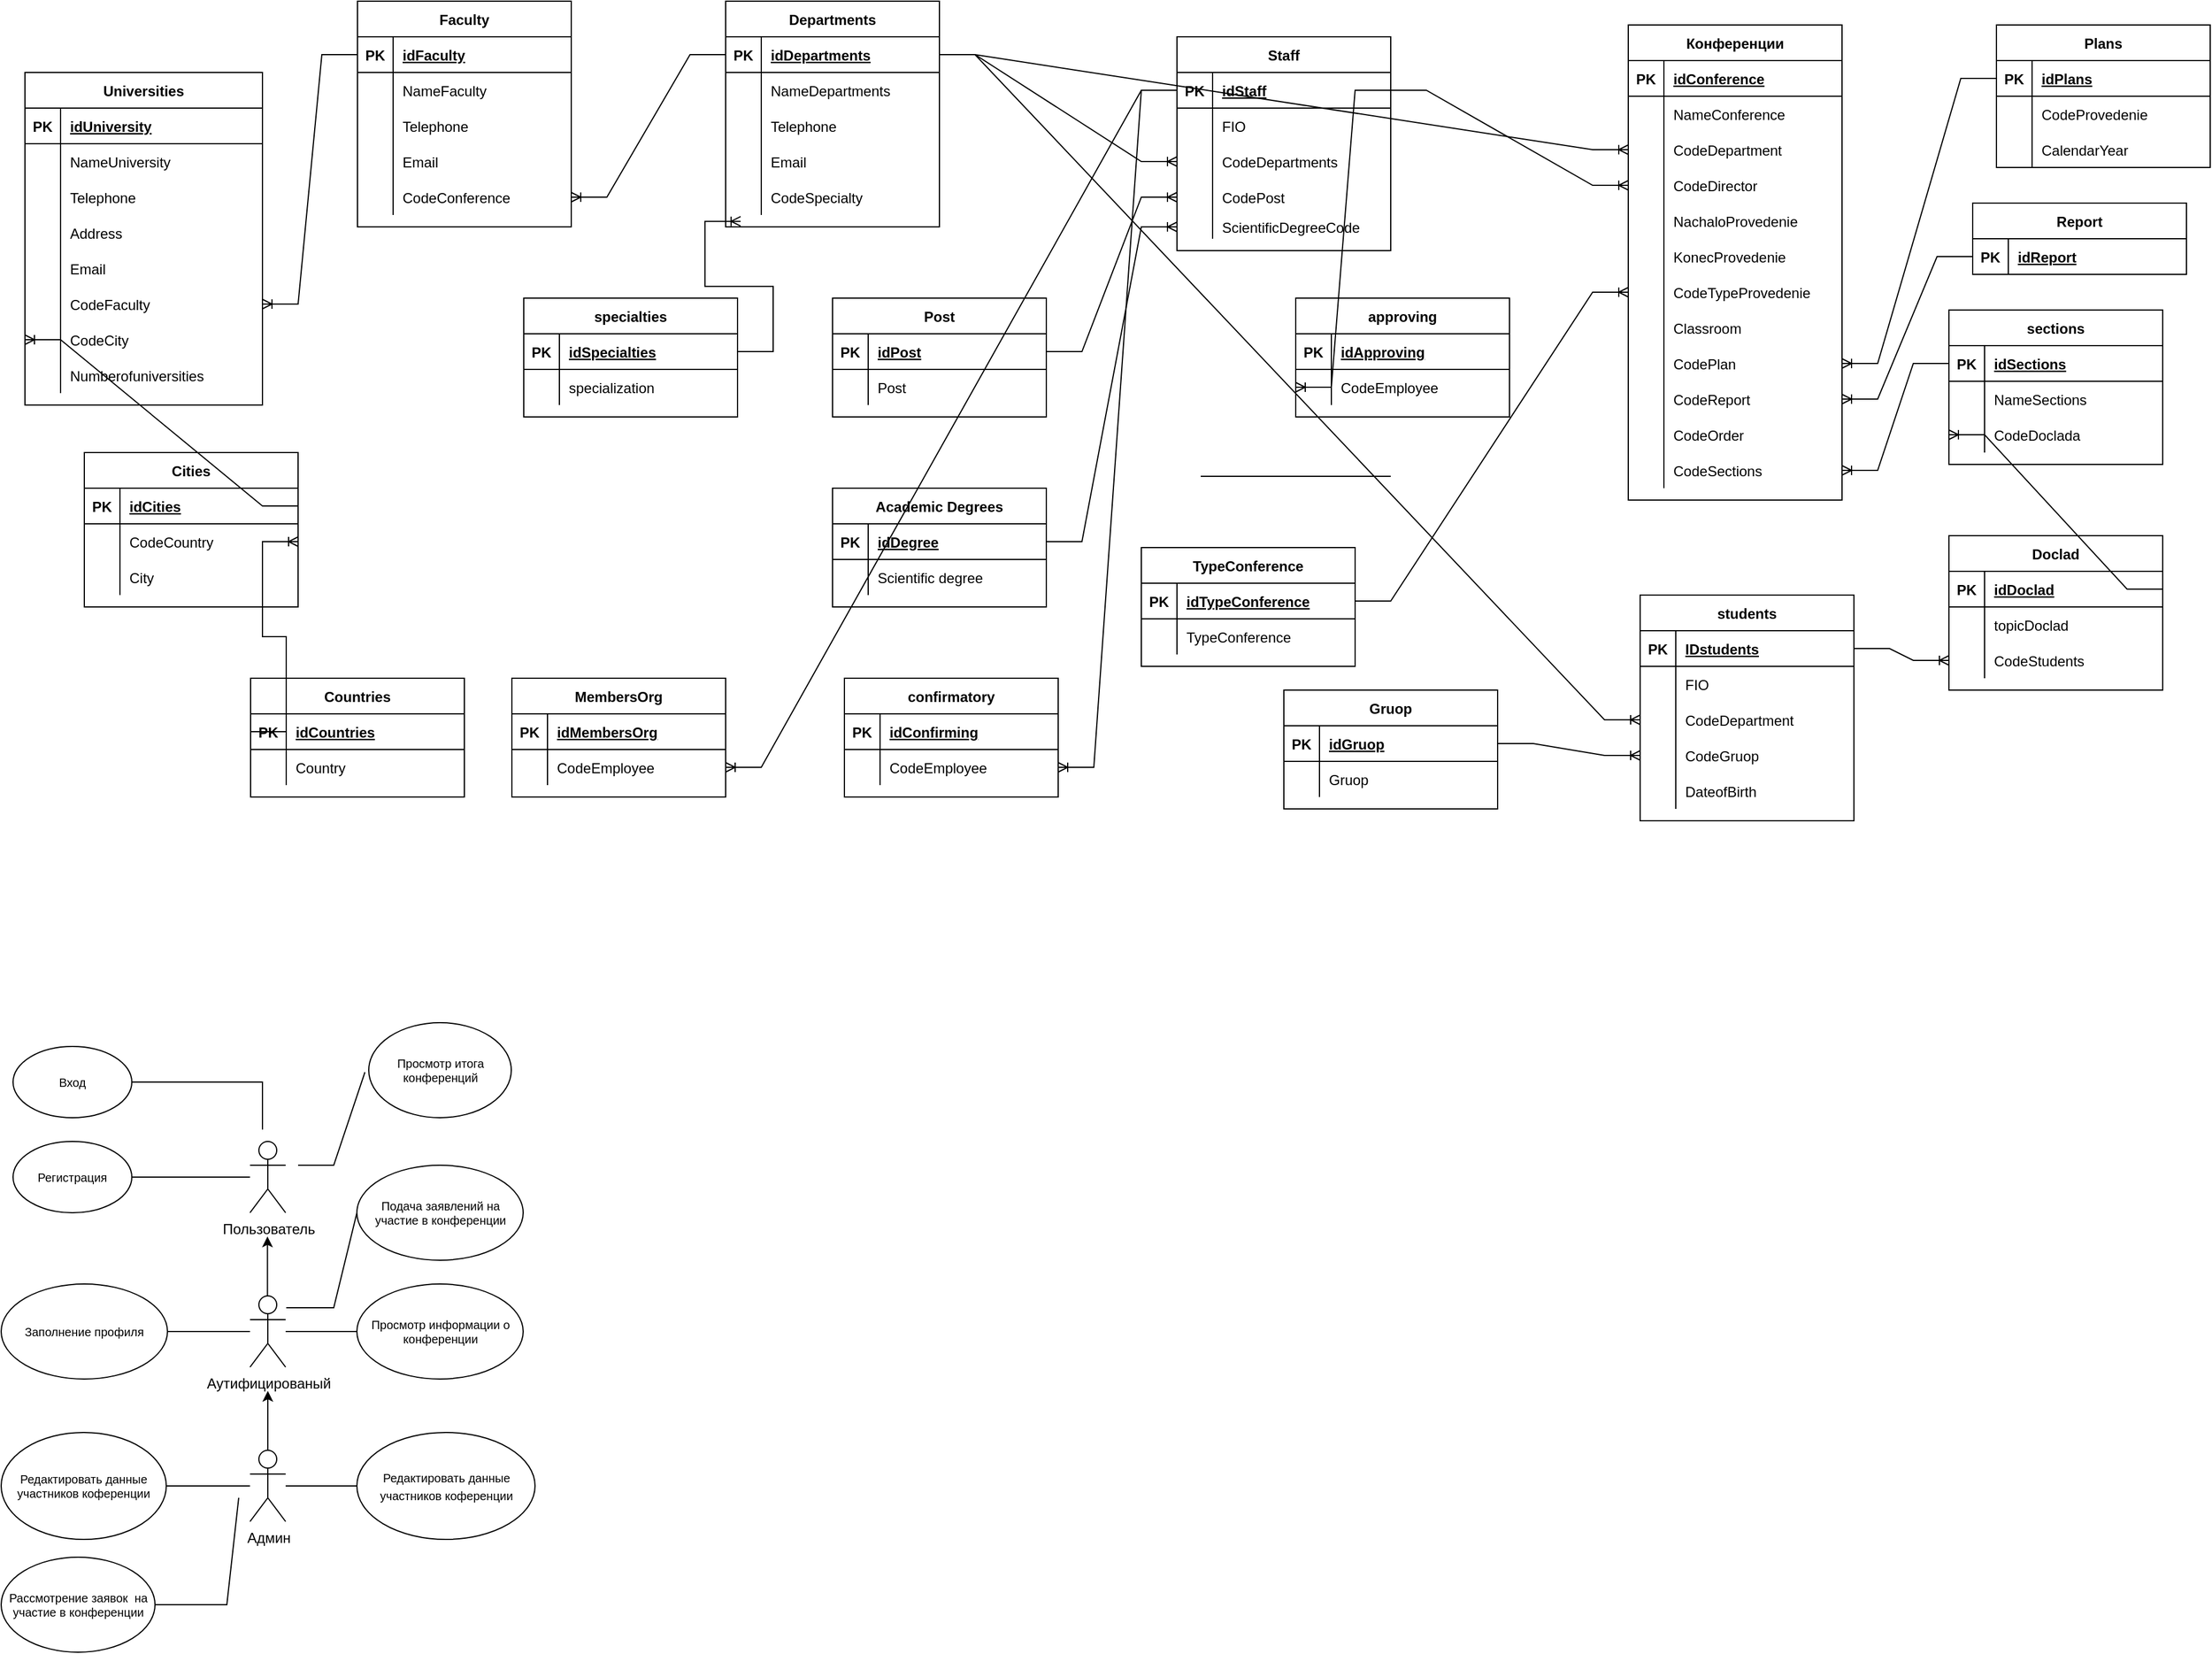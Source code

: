 <mxfile version="20.5.1" type="github">
  <diagram id="2bIgbC6eJrs3b_1TmjiB" name="Страница 1">
    <mxGraphModel dx="3930" dy="348" grid="1" gridSize="10" guides="1" tooltips="1" connect="1" arrows="1" fold="1" page="1" pageScale="1" pageWidth="3300" pageHeight="4681" math="0" shadow="0">
      <root>
        <mxCell id="0" />
        <mxCell id="1" parent="0" />
        <mxCell id="b-kApBfqRteDQGmz_p1I-28" value="Конференции" style="shape=table;startSize=30;container=1;collapsible=1;childLayout=tableLayout;fixedRows=1;rowLines=0;fontStyle=1;align=center;resizeLast=1;" parent="1" vertex="1">
          <mxGeometry x="380" y="40" width="180" height="400" as="geometry" />
        </mxCell>
        <mxCell id="b-kApBfqRteDQGmz_p1I-29" value="" style="shape=tableRow;horizontal=0;startSize=0;swimlaneHead=0;swimlaneBody=0;fillColor=none;collapsible=0;dropTarget=0;points=[[0,0.5],[1,0.5]];portConstraint=eastwest;top=0;left=0;right=0;bottom=1;" parent="b-kApBfqRteDQGmz_p1I-28" vertex="1">
          <mxGeometry y="30" width="180" height="30" as="geometry" />
        </mxCell>
        <mxCell id="b-kApBfqRteDQGmz_p1I-30" value="PK" style="shape=partialRectangle;connectable=0;fillColor=none;top=0;left=0;bottom=0;right=0;fontStyle=1;overflow=hidden;" parent="b-kApBfqRteDQGmz_p1I-29" vertex="1">
          <mxGeometry width="30" height="30" as="geometry">
            <mxRectangle width="30" height="30" as="alternateBounds" />
          </mxGeometry>
        </mxCell>
        <mxCell id="b-kApBfqRteDQGmz_p1I-31" value="idConference" style="shape=partialRectangle;connectable=0;fillColor=none;top=0;left=0;bottom=0;right=0;align=left;spacingLeft=6;fontStyle=5;overflow=hidden;" parent="b-kApBfqRteDQGmz_p1I-29" vertex="1">
          <mxGeometry x="30" width="150" height="30" as="geometry">
            <mxRectangle width="150" height="30" as="alternateBounds" />
          </mxGeometry>
        </mxCell>
        <mxCell id="b-kApBfqRteDQGmz_p1I-32" value="" style="shape=tableRow;horizontal=0;startSize=0;swimlaneHead=0;swimlaneBody=0;fillColor=none;collapsible=0;dropTarget=0;points=[[0,0.5],[1,0.5]];portConstraint=eastwest;top=0;left=0;right=0;bottom=0;" parent="b-kApBfqRteDQGmz_p1I-28" vertex="1">
          <mxGeometry y="60" width="180" height="30" as="geometry" />
        </mxCell>
        <mxCell id="b-kApBfqRteDQGmz_p1I-33" value="" style="shape=partialRectangle;connectable=0;fillColor=none;top=0;left=0;bottom=0;right=0;editable=1;overflow=hidden;" parent="b-kApBfqRteDQGmz_p1I-32" vertex="1">
          <mxGeometry width="30" height="30" as="geometry">
            <mxRectangle width="30" height="30" as="alternateBounds" />
          </mxGeometry>
        </mxCell>
        <mxCell id="b-kApBfqRteDQGmz_p1I-34" value="NameConference" style="shape=partialRectangle;connectable=0;fillColor=none;top=0;left=0;bottom=0;right=0;align=left;spacingLeft=6;overflow=hidden;" parent="b-kApBfqRteDQGmz_p1I-32" vertex="1">
          <mxGeometry x="30" width="150" height="30" as="geometry">
            <mxRectangle width="150" height="30" as="alternateBounds" />
          </mxGeometry>
        </mxCell>
        <mxCell id="b-kApBfqRteDQGmz_p1I-35" value="" style="shape=tableRow;horizontal=0;startSize=0;swimlaneHead=0;swimlaneBody=0;fillColor=none;collapsible=0;dropTarget=0;points=[[0,0.5],[1,0.5]];portConstraint=eastwest;top=0;left=0;right=0;bottom=0;" parent="b-kApBfqRteDQGmz_p1I-28" vertex="1">
          <mxGeometry y="90" width="180" height="30" as="geometry" />
        </mxCell>
        <mxCell id="b-kApBfqRteDQGmz_p1I-36" value="" style="shape=partialRectangle;connectable=0;fillColor=none;top=0;left=0;bottom=0;right=0;editable=1;overflow=hidden;" parent="b-kApBfqRteDQGmz_p1I-35" vertex="1">
          <mxGeometry width="30" height="30" as="geometry">
            <mxRectangle width="30" height="30" as="alternateBounds" />
          </mxGeometry>
        </mxCell>
        <mxCell id="b-kApBfqRteDQGmz_p1I-37" value="CodeDepartment" style="shape=partialRectangle;connectable=0;fillColor=none;top=0;left=0;bottom=0;right=0;align=left;spacingLeft=6;overflow=hidden;" parent="b-kApBfqRteDQGmz_p1I-35" vertex="1">
          <mxGeometry x="30" width="150" height="30" as="geometry">
            <mxRectangle width="150" height="30" as="alternateBounds" />
          </mxGeometry>
        </mxCell>
        <mxCell id="b-kApBfqRteDQGmz_p1I-38" value="" style="shape=tableRow;horizontal=0;startSize=0;swimlaneHead=0;swimlaneBody=0;fillColor=none;collapsible=0;dropTarget=0;points=[[0,0.5],[1,0.5]];portConstraint=eastwest;top=0;left=0;right=0;bottom=0;" parent="b-kApBfqRteDQGmz_p1I-28" vertex="1">
          <mxGeometry y="120" width="180" height="30" as="geometry" />
        </mxCell>
        <mxCell id="b-kApBfqRteDQGmz_p1I-39" value="" style="shape=partialRectangle;connectable=0;fillColor=none;top=0;left=0;bottom=0;right=0;editable=1;overflow=hidden;" parent="b-kApBfqRteDQGmz_p1I-38" vertex="1">
          <mxGeometry width="30" height="30" as="geometry">
            <mxRectangle width="30" height="30" as="alternateBounds" />
          </mxGeometry>
        </mxCell>
        <mxCell id="b-kApBfqRteDQGmz_p1I-40" value="CodeDirector" style="shape=partialRectangle;connectable=0;fillColor=none;top=0;left=0;bottom=0;right=0;align=left;spacingLeft=6;overflow=hidden;" parent="b-kApBfqRteDQGmz_p1I-38" vertex="1">
          <mxGeometry x="30" width="150" height="30" as="geometry">
            <mxRectangle width="150" height="30" as="alternateBounds" />
          </mxGeometry>
        </mxCell>
        <mxCell id="b-kApBfqRteDQGmz_p1I-41" value="" style="shape=tableRow;horizontal=0;startSize=0;swimlaneHead=0;swimlaneBody=0;fillColor=none;collapsible=0;dropTarget=0;points=[[0,0.5],[1,0.5]];portConstraint=eastwest;top=0;left=0;right=0;bottom=0;" parent="b-kApBfqRteDQGmz_p1I-28" vertex="1">
          <mxGeometry y="150" width="180" height="30" as="geometry" />
        </mxCell>
        <mxCell id="b-kApBfqRteDQGmz_p1I-42" value="" style="shape=partialRectangle;connectable=0;fillColor=none;top=0;left=0;bottom=0;right=0;editable=1;overflow=hidden;" parent="b-kApBfqRteDQGmz_p1I-41" vertex="1">
          <mxGeometry width="30" height="30" as="geometry">
            <mxRectangle width="30" height="30" as="alternateBounds" />
          </mxGeometry>
        </mxCell>
        <mxCell id="b-kApBfqRteDQGmz_p1I-43" value="NachaloProvedenie" style="shape=partialRectangle;connectable=0;fillColor=none;top=0;left=0;bottom=0;right=0;align=left;spacingLeft=6;overflow=hidden;" parent="b-kApBfqRteDQGmz_p1I-41" vertex="1">
          <mxGeometry x="30" width="150" height="30" as="geometry">
            <mxRectangle width="150" height="30" as="alternateBounds" />
          </mxGeometry>
        </mxCell>
        <mxCell id="b-kApBfqRteDQGmz_p1I-44" value="" style="shape=tableRow;horizontal=0;startSize=0;swimlaneHead=0;swimlaneBody=0;fillColor=none;collapsible=0;dropTarget=0;points=[[0,0.5],[1,0.5]];portConstraint=eastwest;top=0;left=0;right=0;bottom=0;" parent="b-kApBfqRteDQGmz_p1I-28" vertex="1">
          <mxGeometry y="180" width="180" height="30" as="geometry" />
        </mxCell>
        <mxCell id="b-kApBfqRteDQGmz_p1I-45" value="" style="shape=partialRectangle;connectable=0;fillColor=none;top=0;left=0;bottom=0;right=0;editable=1;overflow=hidden;" parent="b-kApBfqRteDQGmz_p1I-44" vertex="1">
          <mxGeometry width="30" height="30" as="geometry">
            <mxRectangle width="30" height="30" as="alternateBounds" />
          </mxGeometry>
        </mxCell>
        <mxCell id="b-kApBfqRteDQGmz_p1I-46" value="KonecProvedenie" style="shape=partialRectangle;connectable=0;fillColor=none;top=0;left=0;bottom=0;right=0;align=left;spacingLeft=6;overflow=hidden;" parent="b-kApBfqRteDQGmz_p1I-44" vertex="1">
          <mxGeometry x="30" width="150" height="30" as="geometry">
            <mxRectangle width="150" height="30" as="alternateBounds" />
          </mxGeometry>
        </mxCell>
        <mxCell id="b-kApBfqRteDQGmz_p1I-47" value="" style="shape=tableRow;horizontal=0;startSize=0;swimlaneHead=0;swimlaneBody=0;fillColor=none;collapsible=0;dropTarget=0;points=[[0,0.5],[1,0.5]];portConstraint=eastwest;top=0;left=0;right=0;bottom=0;" parent="b-kApBfqRteDQGmz_p1I-28" vertex="1">
          <mxGeometry y="210" width="180" height="30" as="geometry" />
        </mxCell>
        <mxCell id="b-kApBfqRteDQGmz_p1I-48" value="" style="shape=partialRectangle;connectable=0;fillColor=none;top=0;left=0;bottom=0;right=0;editable=1;overflow=hidden;" parent="b-kApBfqRteDQGmz_p1I-47" vertex="1">
          <mxGeometry width="30" height="30" as="geometry">
            <mxRectangle width="30" height="30" as="alternateBounds" />
          </mxGeometry>
        </mxCell>
        <mxCell id="b-kApBfqRteDQGmz_p1I-49" value="CodeTypeProvedenie" style="shape=partialRectangle;connectable=0;fillColor=none;top=0;left=0;bottom=0;right=0;align=left;spacingLeft=6;overflow=hidden;" parent="b-kApBfqRteDQGmz_p1I-47" vertex="1">
          <mxGeometry x="30" width="150" height="30" as="geometry">
            <mxRectangle width="150" height="30" as="alternateBounds" />
          </mxGeometry>
        </mxCell>
        <mxCell id="b-kApBfqRteDQGmz_p1I-50" value="" style="shape=tableRow;horizontal=0;startSize=0;swimlaneHead=0;swimlaneBody=0;fillColor=none;collapsible=0;dropTarget=0;points=[[0,0.5],[1,0.5]];portConstraint=eastwest;top=0;left=0;right=0;bottom=0;" parent="b-kApBfqRteDQGmz_p1I-28" vertex="1">
          <mxGeometry y="240" width="180" height="30" as="geometry" />
        </mxCell>
        <mxCell id="b-kApBfqRteDQGmz_p1I-51" value="" style="shape=partialRectangle;connectable=0;fillColor=none;top=0;left=0;bottom=0;right=0;editable=1;overflow=hidden;" parent="b-kApBfqRteDQGmz_p1I-50" vertex="1">
          <mxGeometry width="30" height="30" as="geometry">
            <mxRectangle width="30" height="30" as="alternateBounds" />
          </mxGeometry>
        </mxCell>
        <mxCell id="b-kApBfqRteDQGmz_p1I-52" value="Classroom" style="shape=partialRectangle;connectable=0;fillColor=none;top=0;left=0;bottom=0;right=0;align=left;spacingLeft=6;overflow=hidden;" parent="b-kApBfqRteDQGmz_p1I-50" vertex="1">
          <mxGeometry x="30" width="150" height="30" as="geometry">
            <mxRectangle width="150" height="30" as="alternateBounds" />
          </mxGeometry>
        </mxCell>
        <mxCell id="b-kApBfqRteDQGmz_p1I-53" value="" style="shape=tableRow;horizontal=0;startSize=0;swimlaneHead=0;swimlaneBody=0;fillColor=none;collapsible=0;dropTarget=0;points=[[0,0.5],[1,0.5]];portConstraint=eastwest;top=0;left=0;right=0;bottom=0;" parent="b-kApBfqRteDQGmz_p1I-28" vertex="1">
          <mxGeometry y="270" width="180" height="30" as="geometry" />
        </mxCell>
        <mxCell id="b-kApBfqRteDQGmz_p1I-54" value="" style="shape=partialRectangle;connectable=0;fillColor=none;top=0;left=0;bottom=0;right=0;editable=1;overflow=hidden;" parent="b-kApBfqRteDQGmz_p1I-53" vertex="1">
          <mxGeometry width="30" height="30" as="geometry">
            <mxRectangle width="30" height="30" as="alternateBounds" />
          </mxGeometry>
        </mxCell>
        <mxCell id="b-kApBfqRteDQGmz_p1I-55" value="CodePlan" style="shape=partialRectangle;connectable=0;fillColor=none;top=0;left=0;bottom=0;right=0;align=left;spacingLeft=6;overflow=hidden;" parent="b-kApBfqRteDQGmz_p1I-53" vertex="1">
          <mxGeometry x="30" width="150" height="30" as="geometry">
            <mxRectangle width="150" height="30" as="alternateBounds" />
          </mxGeometry>
        </mxCell>
        <mxCell id="b-kApBfqRteDQGmz_p1I-56" value="" style="shape=tableRow;horizontal=0;startSize=0;swimlaneHead=0;swimlaneBody=0;fillColor=none;collapsible=0;dropTarget=0;points=[[0,0.5],[1,0.5]];portConstraint=eastwest;top=0;left=0;right=0;bottom=0;" parent="b-kApBfqRteDQGmz_p1I-28" vertex="1">
          <mxGeometry y="300" width="180" height="30" as="geometry" />
        </mxCell>
        <mxCell id="b-kApBfqRteDQGmz_p1I-57" value="" style="shape=partialRectangle;connectable=0;fillColor=none;top=0;left=0;bottom=0;right=0;editable=1;overflow=hidden;" parent="b-kApBfqRteDQGmz_p1I-56" vertex="1">
          <mxGeometry width="30" height="30" as="geometry">
            <mxRectangle width="30" height="30" as="alternateBounds" />
          </mxGeometry>
        </mxCell>
        <mxCell id="b-kApBfqRteDQGmz_p1I-58" value="CodeReport" style="shape=partialRectangle;connectable=0;fillColor=none;top=0;left=0;bottom=0;right=0;align=left;spacingLeft=6;overflow=hidden;" parent="b-kApBfqRteDQGmz_p1I-56" vertex="1">
          <mxGeometry x="30" width="150" height="30" as="geometry">
            <mxRectangle width="150" height="30" as="alternateBounds" />
          </mxGeometry>
        </mxCell>
        <mxCell id="b-kApBfqRteDQGmz_p1I-59" value="" style="shape=tableRow;horizontal=0;startSize=0;swimlaneHead=0;swimlaneBody=0;fillColor=none;collapsible=0;dropTarget=0;points=[[0,0.5],[1,0.5]];portConstraint=eastwest;top=0;left=0;right=0;bottom=0;" parent="b-kApBfqRteDQGmz_p1I-28" vertex="1">
          <mxGeometry y="330" width="180" height="30" as="geometry" />
        </mxCell>
        <mxCell id="b-kApBfqRteDQGmz_p1I-60" value="" style="shape=partialRectangle;connectable=0;fillColor=none;top=0;left=0;bottom=0;right=0;editable=1;overflow=hidden;" parent="b-kApBfqRteDQGmz_p1I-59" vertex="1">
          <mxGeometry width="30" height="30" as="geometry">
            <mxRectangle width="30" height="30" as="alternateBounds" />
          </mxGeometry>
        </mxCell>
        <mxCell id="b-kApBfqRteDQGmz_p1I-61" value="CodeOrder" style="shape=partialRectangle;connectable=0;fillColor=none;top=0;left=0;bottom=0;right=0;align=left;spacingLeft=6;overflow=hidden;" parent="b-kApBfqRteDQGmz_p1I-59" vertex="1">
          <mxGeometry x="30" width="150" height="30" as="geometry">
            <mxRectangle width="150" height="30" as="alternateBounds" />
          </mxGeometry>
        </mxCell>
        <mxCell id="b-kApBfqRteDQGmz_p1I-62" value="" style="shape=tableRow;horizontal=0;startSize=0;swimlaneHead=0;swimlaneBody=0;fillColor=none;collapsible=0;dropTarget=0;points=[[0,0.5],[1,0.5]];portConstraint=eastwest;top=0;left=0;right=0;bottom=0;" parent="b-kApBfqRteDQGmz_p1I-28" vertex="1">
          <mxGeometry y="360" width="180" height="30" as="geometry" />
        </mxCell>
        <mxCell id="b-kApBfqRteDQGmz_p1I-63" value="" style="shape=partialRectangle;connectable=0;fillColor=none;top=0;left=0;bottom=0;right=0;editable=1;overflow=hidden;" parent="b-kApBfqRteDQGmz_p1I-62" vertex="1">
          <mxGeometry width="30" height="30" as="geometry">
            <mxRectangle width="30" height="30" as="alternateBounds" />
          </mxGeometry>
        </mxCell>
        <mxCell id="b-kApBfqRteDQGmz_p1I-64" value="CodeSections" style="shape=partialRectangle;connectable=0;fillColor=none;top=0;left=0;bottom=0;right=0;align=left;spacingLeft=6;overflow=hidden;" parent="b-kApBfqRteDQGmz_p1I-62" vertex="1">
          <mxGeometry x="30" width="150" height="30" as="geometry">
            <mxRectangle width="150" height="30" as="alternateBounds" />
          </mxGeometry>
        </mxCell>
        <mxCell id="b-kApBfqRteDQGmz_p1I-65" value="Plans" style="shape=table;startSize=30;container=1;collapsible=1;childLayout=tableLayout;fixedRows=1;rowLines=0;fontStyle=1;align=center;resizeLast=1;" parent="1" vertex="1">
          <mxGeometry x="690" y="40" width="180" height="120" as="geometry" />
        </mxCell>
        <mxCell id="b-kApBfqRteDQGmz_p1I-66" value="" style="shape=tableRow;horizontal=0;startSize=0;swimlaneHead=0;swimlaneBody=0;fillColor=none;collapsible=0;dropTarget=0;points=[[0,0.5],[1,0.5]];portConstraint=eastwest;top=0;left=0;right=0;bottom=1;" parent="b-kApBfqRteDQGmz_p1I-65" vertex="1">
          <mxGeometry y="30" width="180" height="30" as="geometry" />
        </mxCell>
        <mxCell id="b-kApBfqRteDQGmz_p1I-67" value="PK" style="shape=partialRectangle;connectable=0;fillColor=none;top=0;left=0;bottom=0;right=0;fontStyle=1;overflow=hidden;" parent="b-kApBfqRteDQGmz_p1I-66" vertex="1">
          <mxGeometry width="30" height="30" as="geometry">
            <mxRectangle width="30" height="30" as="alternateBounds" />
          </mxGeometry>
        </mxCell>
        <mxCell id="b-kApBfqRteDQGmz_p1I-68" value="idPlans" style="shape=partialRectangle;connectable=0;fillColor=none;top=0;left=0;bottom=0;right=0;align=left;spacingLeft=6;fontStyle=5;overflow=hidden;" parent="b-kApBfqRteDQGmz_p1I-66" vertex="1">
          <mxGeometry x="30" width="150" height="30" as="geometry">
            <mxRectangle width="150" height="30" as="alternateBounds" />
          </mxGeometry>
        </mxCell>
        <mxCell id="b-kApBfqRteDQGmz_p1I-69" value="" style="shape=tableRow;horizontal=0;startSize=0;swimlaneHead=0;swimlaneBody=0;fillColor=none;collapsible=0;dropTarget=0;points=[[0,0.5],[1,0.5]];portConstraint=eastwest;top=0;left=0;right=0;bottom=0;" parent="b-kApBfqRteDQGmz_p1I-65" vertex="1">
          <mxGeometry y="60" width="180" height="30" as="geometry" />
        </mxCell>
        <mxCell id="b-kApBfqRteDQGmz_p1I-70" value="" style="shape=partialRectangle;connectable=0;fillColor=none;top=0;left=0;bottom=0;right=0;editable=1;overflow=hidden;" parent="b-kApBfqRteDQGmz_p1I-69" vertex="1">
          <mxGeometry width="30" height="30" as="geometry">
            <mxRectangle width="30" height="30" as="alternateBounds" />
          </mxGeometry>
        </mxCell>
        <mxCell id="b-kApBfqRteDQGmz_p1I-71" value="CodeProvedenie" style="shape=partialRectangle;connectable=0;fillColor=none;top=0;left=0;bottom=0;right=0;align=left;spacingLeft=6;overflow=hidden;" parent="b-kApBfqRteDQGmz_p1I-69" vertex="1">
          <mxGeometry x="30" width="150" height="30" as="geometry">
            <mxRectangle width="150" height="30" as="alternateBounds" />
          </mxGeometry>
        </mxCell>
        <mxCell id="b-kApBfqRteDQGmz_p1I-72" value="" style="shape=tableRow;horizontal=0;startSize=0;swimlaneHead=0;swimlaneBody=0;fillColor=none;collapsible=0;dropTarget=0;points=[[0,0.5],[1,0.5]];portConstraint=eastwest;top=0;left=0;right=0;bottom=0;" parent="b-kApBfqRteDQGmz_p1I-65" vertex="1">
          <mxGeometry y="90" width="180" height="30" as="geometry" />
        </mxCell>
        <mxCell id="b-kApBfqRteDQGmz_p1I-73" value="" style="shape=partialRectangle;connectable=0;fillColor=none;top=0;left=0;bottom=0;right=0;editable=1;overflow=hidden;" parent="b-kApBfqRteDQGmz_p1I-72" vertex="1">
          <mxGeometry width="30" height="30" as="geometry">
            <mxRectangle width="30" height="30" as="alternateBounds" />
          </mxGeometry>
        </mxCell>
        <mxCell id="b-kApBfqRteDQGmz_p1I-74" value="CalendarYear" style="shape=partialRectangle;connectable=0;fillColor=none;top=0;left=0;bottom=0;right=0;align=left;spacingLeft=6;overflow=hidden;" parent="b-kApBfqRteDQGmz_p1I-72" vertex="1">
          <mxGeometry x="30" width="150" height="30" as="geometry">
            <mxRectangle width="150" height="30" as="alternateBounds" />
          </mxGeometry>
        </mxCell>
        <mxCell id="b-kApBfqRteDQGmz_p1I-78" value="Report" style="shape=table;startSize=30;container=1;collapsible=1;childLayout=tableLayout;fixedRows=1;rowLines=0;fontStyle=1;align=center;resizeLast=1;" parent="1" vertex="1">
          <mxGeometry x="670" y="190" width="180" height="60" as="geometry" />
        </mxCell>
        <mxCell id="b-kApBfqRteDQGmz_p1I-79" value="" style="shape=tableRow;horizontal=0;startSize=0;swimlaneHead=0;swimlaneBody=0;fillColor=none;collapsible=0;dropTarget=0;points=[[0,0.5],[1,0.5]];portConstraint=eastwest;top=0;left=0;right=0;bottom=1;" parent="b-kApBfqRteDQGmz_p1I-78" vertex="1">
          <mxGeometry y="30" width="180" height="30" as="geometry" />
        </mxCell>
        <mxCell id="b-kApBfqRteDQGmz_p1I-80" value="PK" style="shape=partialRectangle;connectable=0;fillColor=none;top=0;left=0;bottom=0;right=0;fontStyle=1;overflow=hidden;" parent="b-kApBfqRteDQGmz_p1I-79" vertex="1">
          <mxGeometry width="30" height="30" as="geometry">
            <mxRectangle width="30" height="30" as="alternateBounds" />
          </mxGeometry>
        </mxCell>
        <mxCell id="b-kApBfqRteDQGmz_p1I-81" value="idReport" style="shape=partialRectangle;connectable=0;fillColor=none;top=0;left=0;bottom=0;right=0;align=left;spacingLeft=6;fontStyle=5;overflow=hidden;" parent="b-kApBfqRteDQGmz_p1I-79" vertex="1">
          <mxGeometry x="30" width="150" height="30" as="geometry">
            <mxRectangle width="150" height="30" as="alternateBounds" />
          </mxGeometry>
        </mxCell>
        <mxCell id="b-kApBfqRteDQGmz_p1I-91" value="sections" style="shape=table;startSize=30;container=1;collapsible=1;childLayout=tableLayout;fixedRows=1;rowLines=0;fontStyle=1;align=center;resizeLast=1;" parent="1" vertex="1">
          <mxGeometry x="650" y="280" width="180" height="130" as="geometry" />
        </mxCell>
        <mxCell id="b-kApBfqRteDQGmz_p1I-92" value="" style="shape=tableRow;horizontal=0;startSize=0;swimlaneHead=0;swimlaneBody=0;fillColor=none;collapsible=0;dropTarget=0;points=[[0,0.5],[1,0.5]];portConstraint=eastwest;top=0;left=0;right=0;bottom=1;" parent="b-kApBfqRteDQGmz_p1I-91" vertex="1">
          <mxGeometry y="30" width="180" height="30" as="geometry" />
        </mxCell>
        <mxCell id="b-kApBfqRteDQGmz_p1I-93" value="PK" style="shape=partialRectangle;connectable=0;fillColor=none;top=0;left=0;bottom=0;right=0;fontStyle=1;overflow=hidden;" parent="b-kApBfqRteDQGmz_p1I-92" vertex="1">
          <mxGeometry width="30" height="30" as="geometry">
            <mxRectangle width="30" height="30" as="alternateBounds" />
          </mxGeometry>
        </mxCell>
        <mxCell id="b-kApBfqRteDQGmz_p1I-94" value="idSections" style="shape=partialRectangle;connectable=0;fillColor=none;top=0;left=0;bottom=0;right=0;align=left;spacingLeft=6;fontStyle=5;overflow=hidden;" parent="b-kApBfqRteDQGmz_p1I-92" vertex="1">
          <mxGeometry x="30" width="150" height="30" as="geometry">
            <mxRectangle width="150" height="30" as="alternateBounds" />
          </mxGeometry>
        </mxCell>
        <mxCell id="b-kApBfqRteDQGmz_p1I-95" value="" style="shape=tableRow;horizontal=0;startSize=0;swimlaneHead=0;swimlaneBody=0;fillColor=none;collapsible=0;dropTarget=0;points=[[0,0.5],[1,0.5]];portConstraint=eastwest;top=0;left=0;right=0;bottom=0;" parent="b-kApBfqRteDQGmz_p1I-91" vertex="1">
          <mxGeometry y="60" width="180" height="30" as="geometry" />
        </mxCell>
        <mxCell id="b-kApBfqRteDQGmz_p1I-96" value="" style="shape=partialRectangle;connectable=0;fillColor=none;top=0;left=0;bottom=0;right=0;editable=1;overflow=hidden;" parent="b-kApBfqRteDQGmz_p1I-95" vertex="1">
          <mxGeometry width="30" height="30" as="geometry">
            <mxRectangle width="30" height="30" as="alternateBounds" />
          </mxGeometry>
        </mxCell>
        <mxCell id="b-kApBfqRteDQGmz_p1I-97" value="NameSections" style="shape=partialRectangle;connectable=0;fillColor=none;top=0;left=0;bottom=0;right=0;align=left;spacingLeft=6;overflow=hidden;" parent="b-kApBfqRteDQGmz_p1I-95" vertex="1">
          <mxGeometry x="30" width="150" height="30" as="geometry">
            <mxRectangle width="150" height="30" as="alternateBounds" />
          </mxGeometry>
        </mxCell>
        <mxCell id="b-kApBfqRteDQGmz_p1I-98" value="" style="shape=tableRow;horizontal=0;startSize=0;swimlaneHead=0;swimlaneBody=0;fillColor=none;collapsible=0;dropTarget=0;points=[[0,0.5],[1,0.5]];portConstraint=eastwest;top=0;left=0;right=0;bottom=0;" parent="b-kApBfqRteDQGmz_p1I-91" vertex="1">
          <mxGeometry y="90" width="180" height="30" as="geometry" />
        </mxCell>
        <mxCell id="b-kApBfqRteDQGmz_p1I-99" value="" style="shape=partialRectangle;connectable=0;fillColor=none;top=0;left=0;bottom=0;right=0;editable=1;overflow=hidden;" parent="b-kApBfqRteDQGmz_p1I-98" vertex="1">
          <mxGeometry width="30" height="30" as="geometry">
            <mxRectangle width="30" height="30" as="alternateBounds" />
          </mxGeometry>
        </mxCell>
        <mxCell id="b-kApBfqRteDQGmz_p1I-100" value="CodeDoclada" style="shape=partialRectangle;connectable=0;fillColor=none;top=0;left=0;bottom=0;right=0;align=left;spacingLeft=6;overflow=hidden;" parent="b-kApBfqRteDQGmz_p1I-98" vertex="1">
          <mxGeometry x="30" width="150" height="30" as="geometry">
            <mxRectangle width="150" height="30" as="alternateBounds" />
          </mxGeometry>
        </mxCell>
        <mxCell id="b-kApBfqRteDQGmz_p1I-105" value="Staff" style="shape=table;startSize=30;container=1;collapsible=1;childLayout=tableLayout;fixedRows=1;rowLines=0;fontStyle=1;align=center;resizeLast=1;" parent="1" vertex="1">
          <mxGeometry y="50" width="180" height="180" as="geometry" />
        </mxCell>
        <mxCell id="b-kApBfqRteDQGmz_p1I-106" value="" style="shape=tableRow;horizontal=0;startSize=0;swimlaneHead=0;swimlaneBody=0;fillColor=none;collapsible=0;dropTarget=0;points=[[0,0.5],[1,0.5]];portConstraint=eastwest;top=0;left=0;right=0;bottom=1;" parent="b-kApBfqRteDQGmz_p1I-105" vertex="1">
          <mxGeometry y="30" width="180" height="30" as="geometry" />
        </mxCell>
        <mxCell id="b-kApBfqRteDQGmz_p1I-107" value="PK" style="shape=partialRectangle;connectable=0;fillColor=none;top=0;left=0;bottom=0;right=0;fontStyle=1;overflow=hidden;" parent="b-kApBfqRteDQGmz_p1I-106" vertex="1">
          <mxGeometry width="30" height="30" as="geometry">
            <mxRectangle width="30" height="30" as="alternateBounds" />
          </mxGeometry>
        </mxCell>
        <mxCell id="b-kApBfqRteDQGmz_p1I-108" value="idStaff" style="shape=partialRectangle;connectable=0;fillColor=none;top=0;left=0;bottom=0;right=0;align=left;spacingLeft=6;fontStyle=5;overflow=hidden;" parent="b-kApBfqRteDQGmz_p1I-106" vertex="1">
          <mxGeometry x="30" width="150" height="30" as="geometry">
            <mxRectangle width="150" height="30" as="alternateBounds" />
          </mxGeometry>
        </mxCell>
        <mxCell id="b-kApBfqRteDQGmz_p1I-109" value="" style="shape=tableRow;horizontal=0;startSize=0;swimlaneHead=0;swimlaneBody=0;fillColor=none;collapsible=0;dropTarget=0;points=[[0,0.5],[1,0.5]];portConstraint=eastwest;top=0;left=0;right=0;bottom=0;" parent="b-kApBfqRteDQGmz_p1I-105" vertex="1">
          <mxGeometry y="60" width="180" height="30" as="geometry" />
        </mxCell>
        <mxCell id="b-kApBfqRteDQGmz_p1I-110" value="" style="shape=partialRectangle;connectable=0;fillColor=none;top=0;left=0;bottom=0;right=0;editable=1;overflow=hidden;" parent="b-kApBfqRteDQGmz_p1I-109" vertex="1">
          <mxGeometry width="30" height="30" as="geometry">
            <mxRectangle width="30" height="30" as="alternateBounds" />
          </mxGeometry>
        </mxCell>
        <mxCell id="b-kApBfqRteDQGmz_p1I-111" value="FIO" style="shape=partialRectangle;connectable=0;fillColor=none;top=0;left=0;bottom=0;right=0;align=left;spacingLeft=6;overflow=hidden;" parent="b-kApBfqRteDQGmz_p1I-109" vertex="1">
          <mxGeometry x="30" width="150" height="30" as="geometry">
            <mxRectangle width="150" height="30" as="alternateBounds" />
          </mxGeometry>
        </mxCell>
        <mxCell id="b-kApBfqRteDQGmz_p1I-112" value="" style="shape=tableRow;horizontal=0;startSize=0;swimlaneHead=0;swimlaneBody=0;fillColor=none;collapsible=0;dropTarget=0;points=[[0,0.5],[1,0.5]];portConstraint=eastwest;top=0;left=0;right=0;bottom=0;" parent="b-kApBfqRteDQGmz_p1I-105" vertex="1">
          <mxGeometry y="90" width="180" height="30" as="geometry" />
        </mxCell>
        <mxCell id="b-kApBfqRteDQGmz_p1I-113" value="" style="shape=partialRectangle;connectable=0;fillColor=none;top=0;left=0;bottom=0;right=0;editable=1;overflow=hidden;" parent="b-kApBfqRteDQGmz_p1I-112" vertex="1">
          <mxGeometry width="30" height="30" as="geometry">
            <mxRectangle width="30" height="30" as="alternateBounds" />
          </mxGeometry>
        </mxCell>
        <mxCell id="b-kApBfqRteDQGmz_p1I-114" value="CodeDepartments" style="shape=partialRectangle;connectable=0;fillColor=none;top=0;left=0;bottom=0;right=0;align=left;spacingLeft=6;overflow=hidden;" parent="b-kApBfqRteDQGmz_p1I-112" vertex="1">
          <mxGeometry x="30" width="150" height="30" as="geometry">
            <mxRectangle width="150" height="30" as="alternateBounds" />
          </mxGeometry>
        </mxCell>
        <mxCell id="b-kApBfqRteDQGmz_p1I-115" value="" style="shape=tableRow;horizontal=0;startSize=0;swimlaneHead=0;swimlaneBody=0;fillColor=none;collapsible=0;dropTarget=0;points=[[0,0.5],[1,0.5]];portConstraint=eastwest;top=0;left=0;right=0;bottom=0;" parent="b-kApBfqRteDQGmz_p1I-105" vertex="1">
          <mxGeometry y="120" width="180" height="30" as="geometry" />
        </mxCell>
        <mxCell id="b-kApBfqRteDQGmz_p1I-116" value="" style="shape=partialRectangle;connectable=0;fillColor=none;top=0;left=0;bottom=0;right=0;editable=1;overflow=hidden;" parent="b-kApBfqRteDQGmz_p1I-115" vertex="1">
          <mxGeometry width="30" height="30" as="geometry">
            <mxRectangle width="30" height="30" as="alternateBounds" />
          </mxGeometry>
        </mxCell>
        <mxCell id="b-kApBfqRteDQGmz_p1I-117" value="CodePost" style="shape=partialRectangle;connectable=0;fillColor=none;top=0;left=0;bottom=0;right=0;align=left;spacingLeft=6;overflow=hidden;" parent="b-kApBfqRteDQGmz_p1I-115" vertex="1">
          <mxGeometry x="30" width="150" height="30" as="geometry">
            <mxRectangle width="150" height="30" as="alternateBounds" />
          </mxGeometry>
        </mxCell>
        <mxCell id="b-kApBfqRteDQGmz_p1I-120" value="" style="shape=tableRow;horizontal=0;startSize=0;swimlaneHead=0;swimlaneBody=0;fillColor=none;collapsible=0;dropTarget=0;points=[[0,0.5],[1,0.5]];portConstraint=eastwest;top=0;left=0;right=0;bottom=0;" parent="b-kApBfqRteDQGmz_p1I-105" vertex="1">
          <mxGeometry y="150" width="180" height="20" as="geometry" />
        </mxCell>
        <mxCell id="b-kApBfqRteDQGmz_p1I-121" value="" style="shape=partialRectangle;connectable=0;fillColor=none;top=0;left=0;bottom=0;right=0;editable=1;overflow=hidden;" parent="b-kApBfqRteDQGmz_p1I-120" vertex="1">
          <mxGeometry width="30" height="20" as="geometry">
            <mxRectangle width="30" height="20" as="alternateBounds" />
          </mxGeometry>
        </mxCell>
        <mxCell id="b-kApBfqRteDQGmz_p1I-122" value="ScientificDegreeCode" style="shape=partialRectangle;connectable=0;fillColor=none;top=0;left=0;bottom=0;right=0;align=left;spacingLeft=6;overflow=hidden;" parent="b-kApBfqRteDQGmz_p1I-120" vertex="1">
          <mxGeometry x="30" width="150" height="20" as="geometry">
            <mxRectangle width="150" height="20" as="alternateBounds" />
          </mxGeometry>
        </mxCell>
        <mxCell id="b-kApBfqRteDQGmz_p1I-123" value="" style="edgeStyle=entityRelationEdgeStyle;fontSize=12;html=1;endArrow=ERoneToMany;rounded=0;" parent="1" source="b-kApBfqRteDQGmz_p1I-66" target="b-kApBfqRteDQGmz_p1I-53" edge="1">
          <mxGeometry width="100" height="100" relative="1" as="geometry">
            <mxPoint x="350" y="440" as="sourcePoint" />
            <mxPoint x="450" y="340" as="targetPoint" />
          </mxGeometry>
        </mxCell>
        <mxCell id="b-kApBfqRteDQGmz_p1I-124" value="" style="edgeStyle=entityRelationEdgeStyle;fontSize=12;html=1;endArrow=ERoneToMany;rounded=0;exitX=0;exitY=0.5;exitDx=0;exitDy=0;entryX=1;entryY=0.5;entryDx=0;entryDy=0;" parent="1" source="b-kApBfqRteDQGmz_p1I-79" target="b-kApBfqRteDQGmz_p1I-56" edge="1">
          <mxGeometry width="100" height="100" relative="1" as="geometry">
            <mxPoint x="350" y="440" as="sourcePoint" />
            <mxPoint x="450" y="610" as="targetPoint" />
          </mxGeometry>
        </mxCell>
        <mxCell id="b-kApBfqRteDQGmz_p1I-125" value="" style="edgeStyle=entityRelationEdgeStyle;fontSize=12;html=1;endArrow=ERoneToMany;rounded=0;entryX=1;entryY=0.5;entryDx=0;entryDy=0;exitX=0;exitY=0.5;exitDx=0;exitDy=0;" parent="1" source="b-kApBfqRteDQGmz_p1I-92" target="b-kApBfqRteDQGmz_p1I-62" edge="1">
          <mxGeometry width="100" height="100" relative="1" as="geometry">
            <mxPoint x="350" y="590" as="sourcePoint" />
            <mxPoint x="450" y="490" as="targetPoint" />
          </mxGeometry>
        </mxCell>
        <mxCell id="b-kApBfqRteDQGmz_p1I-126" value="Doclad" style="shape=table;startSize=30;container=1;collapsible=1;childLayout=tableLayout;fixedRows=1;rowLines=0;fontStyle=1;align=center;resizeLast=1;" parent="1" vertex="1">
          <mxGeometry x="650" y="470" width="180" height="130" as="geometry" />
        </mxCell>
        <mxCell id="b-kApBfqRteDQGmz_p1I-127" value="" style="shape=tableRow;horizontal=0;startSize=0;swimlaneHead=0;swimlaneBody=0;fillColor=none;collapsible=0;dropTarget=0;points=[[0,0.5],[1,0.5]];portConstraint=eastwest;top=0;left=0;right=0;bottom=1;" parent="b-kApBfqRteDQGmz_p1I-126" vertex="1">
          <mxGeometry y="30" width="180" height="30" as="geometry" />
        </mxCell>
        <mxCell id="b-kApBfqRteDQGmz_p1I-128" value="PK" style="shape=partialRectangle;connectable=0;fillColor=none;top=0;left=0;bottom=0;right=0;fontStyle=1;overflow=hidden;" parent="b-kApBfqRteDQGmz_p1I-127" vertex="1">
          <mxGeometry width="30" height="30" as="geometry">
            <mxRectangle width="30" height="30" as="alternateBounds" />
          </mxGeometry>
        </mxCell>
        <mxCell id="b-kApBfqRteDQGmz_p1I-129" value="idDoclad" style="shape=partialRectangle;connectable=0;fillColor=none;top=0;left=0;bottom=0;right=0;align=left;spacingLeft=6;fontStyle=5;overflow=hidden;" parent="b-kApBfqRteDQGmz_p1I-127" vertex="1">
          <mxGeometry x="30" width="150" height="30" as="geometry">
            <mxRectangle width="150" height="30" as="alternateBounds" />
          </mxGeometry>
        </mxCell>
        <mxCell id="b-kApBfqRteDQGmz_p1I-130" value="" style="shape=tableRow;horizontal=0;startSize=0;swimlaneHead=0;swimlaneBody=0;fillColor=none;collapsible=0;dropTarget=0;points=[[0,0.5],[1,0.5]];portConstraint=eastwest;top=0;left=0;right=0;bottom=0;" parent="b-kApBfqRteDQGmz_p1I-126" vertex="1">
          <mxGeometry y="60" width="180" height="30" as="geometry" />
        </mxCell>
        <mxCell id="b-kApBfqRteDQGmz_p1I-131" value="" style="shape=partialRectangle;connectable=0;fillColor=none;top=0;left=0;bottom=0;right=0;editable=1;overflow=hidden;" parent="b-kApBfqRteDQGmz_p1I-130" vertex="1">
          <mxGeometry width="30" height="30" as="geometry">
            <mxRectangle width="30" height="30" as="alternateBounds" />
          </mxGeometry>
        </mxCell>
        <mxCell id="b-kApBfqRteDQGmz_p1I-132" value="topicDoclad" style="shape=partialRectangle;connectable=0;fillColor=none;top=0;left=0;bottom=0;right=0;align=left;spacingLeft=6;overflow=hidden;" parent="b-kApBfqRteDQGmz_p1I-130" vertex="1">
          <mxGeometry x="30" width="150" height="30" as="geometry">
            <mxRectangle width="150" height="30" as="alternateBounds" />
          </mxGeometry>
        </mxCell>
        <mxCell id="b-kApBfqRteDQGmz_p1I-133" value="" style="shape=tableRow;horizontal=0;startSize=0;swimlaneHead=0;swimlaneBody=0;fillColor=none;collapsible=0;dropTarget=0;points=[[0,0.5],[1,0.5]];portConstraint=eastwest;top=0;left=0;right=0;bottom=0;" parent="b-kApBfqRteDQGmz_p1I-126" vertex="1">
          <mxGeometry y="90" width="180" height="30" as="geometry" />
        </mxCell>
        <mxCell id="b-kApBfqRteDQGmz_p1I-134" value="" style="shape=partialRectangle;connectable=0;fillColor=none;top=0;left=0;bottom=0;right=0;editable=1;overflow=hidden;" parent="b-kApBfqRteDQGmz_p1I-133" vertex="1">
          <mxGeometry width="30" height="30" as="geometry">
            <mxRectangle width="30" height="30" as="alternateBounds" />
          </mxGeometry>
        </mxCell>
        <mxCell id="b-kApBfqRteDQGmz_p1I-135" value="CodeStudents" style="shape=partialRectangle;connectable=0;fillColor=none;top=0;left=0;bottom=0;right=0;align=left;spacingLeft=6;overflow=hidden;" parent="b-kApBfqRteDQGmz_p1I-133" vertex="1">
          <mxGeometry x="30" width="150" height="30" as="geometry">
            <mxRectangle width="150" height="30" as="alternateBounds" />
          </mxGeometry>
        </mxCell>
        <mxCell id="b-kApBfqRteDQGmz_p1I-139" value="" style="edgeStyle=entityRelationEdgeStyle;fontSize=12;html=1;endArrow=ERoneToMany;rounded=0;entryX=0;entryY=0.5;entryDx=0;entryDy=0;exitX=1;exitY=0.5;exitDx=0;exitDy=0;" parent="1" source="b-kApBfqRteDQGmz_p1I-127" target="b-kApBfqRteDQGmz_p1I-98" edge="1">
          <mxGeometry width="100" height="100" relative="1" as="geometry">
            <mxPoint x="520" y="590" as="sourcePoint" />
            <mxPoint x="620" y="490" as="targetPoint" />
          </mxGeometry>
        </mxCell>
        <mxCell id="b-kApBfqRteDQGmz_p1I-140" value="students" style="shape=table;startSize=30;container=1;collapsible=1;childLayout=tableLayout;fixedRows=1;rowLines=0;fontStyle=1;align=center;resizeLast=1;" parent="1" vertex="1">
          <mxGeometry x="390" y="520" width="180" height="190" as="geometry" />
        </mxCell>
        <mxCell id="b-kApBfqRteDQGmz_p1I-141" value="" style="shape=tableRow;horizontal=0;startSize=0;swimlaneHead=0;swimlaneBody=0;fillColor=none;collapsible=0;dropTarget=0;points=[[0,0.5],[1,0.5]];portConstraint=eastwest;top=0;left=0;right=0;bottom=1;" parent="b-kApBfqRteDQGmz_p1I-140" vertex="1">
          <mxGeometry y="30" width="180" height="30" as="geometry" />
        </mxCell>
        <mxCell id="b-kApBfqRteDQGmz_p1I-142" value="PK" style="shape=partialRectangle;connectable=0;fillColor=none;top=0;left=0;bottom=0;right=0;fontStyle=1;overflow=hidden;" parent="b-kApBfqRteDQGmz_p1I-141" vertex="1">
          <mxGeometry width="30" height="30" as="geometry">
            <mxRectangle width="30" height="30" as="alternateBounds" />
          </mxGeometry>
        </mxCell>
        <mxCell id="b-kApBfqRteDQGmz_p1I-143" value="IDstudents" style="shape=partialRectangle;connectable=0;fillColor=none;top=0;left=0;bottom=0;right=0;align=left;spacingLeft=6;fontStyle=5;overflow=hidden;" parent="b-kApBfqRteDQGmz_p1I-141" vertex="1">
          <mxGeometry x="30" width="150" height="30" as="geometry">
            <mxRectangle width="150" height="30" as="alternateBounds" />
          </mxGeometry>
        </mxCell>
        <mxCell id="b-kApBfqRteDQGmz_p1I-144" value="" style="shape=tableRow;horizontal=0;startSize=0;swimlaneHead=0;swimlaneBody=0;fillColor=none;collapsible=0;dropTarget=0;points=[[0,0.5],[1,0.5]];portConstraint=eastwest;top=0;left=0;right=0;bottom=0;" parent="b-kApBfqRteDQGmz_p1I-140" vertex="1">
          <mxGeometry y="60" width="180" height="30" as="geometry" />
        </mxCell>
        <mxCell id="b-kApBfqRteDQGmz_p1I-145" value="" style="shape=partialRectangle;connectable=0;fillColor=none;top=0;left=0;bottom=0;right=0;editable=1;overflow=hidden;" parent="b-kApBfqRteDQGmz_p1I-144" vertex="1">
          <mxGeometry width="30" height="30" as="geometry">
            <mxRectangle width="30" height="30" as="alternateBounds" />
          </mxGeometry>
        </mxCell>
        <mxCell id="b-kApBfqRteDQGmz_p1I-146" value="FIO" style="shape=partialRectangle;connectable=0;fillColor=none;top=0;left=0;bottom=0;right=0;align=left;spacingLeft=6;overflow=hidden;" parent="b-kApBfqRteDQGmz_p1I-144" vertex="1">
          <mxGeometry x="30" width="150" height="30" as="geometry">
            <mxRectangle width="150" height="30" as="alternateBounds" />
          </mxGeometry>
        </mxCell>
        <mxCell id="b-kApBfqRteDQGmz_p1I-147" value="" style="shape=tableRow;horizontal=0;startSize=0;swimlaneHead=0;swimlaneBody=0;fillColor=none;collapsible=0;dropTarget=0;points=[[0,0.5],[1,0.5]];portConstraint=eastwest;top=0;left=0;right=0;bottom=0;" parent="b-kApBfqRteDQGmz_p1I-140" vertex="1">
          <mxGeometry y="90" width="180" height="30" as="geometry" />
        </mxCell>
        <mxCell id="b-kApBfqRteDQGmz_p1I-148" value="" style="shape=partialRectangle;connectable=0;fillColor=none;top=0;left=0;bottom=0;right=0;editable=1;overflow=hidden;" parent="b-kApBfqRteDQGmz_p1I-147" vertex="1">
          <mxGeometry width="30" height="30" as="geometry">
            <mxRectangle width="30" height="30" as="alternateBounds" />
          </mxGeometry>
        </mxCell>
        <mxCell id="b-kApBfqRteDQGmz_p1I-149" value="CodeDepartment" style="shape=partialRectangle;connectable=0;fillColor=none;top=0;left=0;bottom=0;right=0;align=left;spacingLeft=6;overflow=hidden;" parent="b-kApBfqRteDQGmz_p1I-147" vertex="1">
          <mxGeometry x="30" width="150" height="30" as="geometry">
            <mxRectangle width="150" height="30" as="alternateBounds" />
          </mxGeometry>
        </mxCell>
        <mxCell id="b-kApBfqRteDQGmz_p1I-150" value="" style="shape=tableRow;horizontal=0;startSize=0;swimlaneHead=0;swimlaneBody=0;fillColor=none;collapsible=0;dropTarget=0;points=[[0,0.5],[1,0.5]];portConstraint=eastwest;top=0;left=0;right=0;bottom=0;" parent="b-kApBfqRteDQGmz_p1I-140" vertex="1">
          <mxGeometry y="120" width="180" height="30" as="geometry" />
        </mxCell>
        <mxCell id="b-kApBfqRteDQGmz_p1I-151" value="" style="shape=partialRectangle;connectable=0;fillColor=none;top=0;left=0;bottom=0;right=0;editable=1;overflow=hidden;" parent="b-kApBfqRteDQGmz_p1I-150" vertex="1">
          <mxGeometry width="30" height="30" as="geometry">
            <mxRectangle width="30" height="30" as="alternateBounds" />
          </mxGeometry>
        </mxCell>
        <mxCell id="b-kApBfqRteDQGmz_p1I-152" value="CodeGruop" style="shape=partialRectangle;connectable=0;fillColor=none;top=0;left=0;bottom=0;right=0;align=left;spacingLeft=6;overflow=hidden;" parent="b-kApBfqRteDQGmz_p1I-150" vertex="1">
          <mxGeometry x="30" width="150" height="30" as="geometry">
            <mxRectangle width="150" height="30" as="alternateBounds" />
          </mxGeometry>
        </mxCell>
        <mxCell id="b-kApBfqRteDQGmz_p1I-166" value="" style="shape=tableRow;horizontal=0;startSize=0;swimlaneHead=0;swimlaneBody=0;fillColor=none;collapsible=0;dropTarget=0;points=[[0,0.5],[1,0.5]];portConstraint=eastwest;top=0;left=0;right=0;bottom=0;" parent="b-kApBfqRteDQGmz_p1I-140" vertex="1">
          <mxGeometry y="150" width="180" height="30" as="geometry" />
        </mxCell>
        <mxCell id="b-kApBfqRteDQGmz_p1I-167" value="" style="shape=partialRectangle;connectable=0;fillColor=none;top=0;left=0;bottom=0;right=0;editable=1;overflow=hidden;" parent="b-kApBfqRteDQGmz_p1I-166" vertex="1">
          <mxGeometry width="30" height="30" as="geometry">
            <mxRectangle width="30" height="30" as="alternateBounds" />
          </mxGeometry>
        </mxCell>
        <mxCell id="b-kApBfqRteDQGmz_p1I-168" value="DateofBirth" style="shape=partialRectangle;connectable=0;fillColor=none;top=0;left=0;bottom=0;right=0;align=left;spacingLeft=6;overflow=hidden;" parent="b-kApBfqRteDQGmz_p1I-166" vertex="1">
          <mxGeometry x="30" width="150" height="30" as="geometry">
            <mxRectangle width="150" height="30" as="alternateBounds" />
          </mxGeometry>
        </mxCell>
        <mxCell id="b-kApBfqRteDQGmz_p1I-169" value="Departments" style="shape=table;startSize=30;container=1;collapsible=1;childLayout=tableLayout;fixedRows=1;rowLines=0;fontStyle=1;align=center;resizeLast=1;" parent="1" vertex="1">
          <mxGeometry x="-380" y="20" width="180" height="190" as="geometry" />
        </mxCell>
        <mxCell id="b-kApBfqRteDQGmz_p1I-170" value="" style="shape=tableRow;horizontal=0;startSize=0;swimlaneHead=0;swimlaneBody=0;fillColor=none;collapsible=0;dropTarget=0;points=[[0,0.5],[1,0.5]];portConstraint=eastwest;top=0;left=0;right=0;bottom=1;" parent="b-kApBfqRteDQGmz_p1I-169" vertex="1">
          <mxGeometry y="30" width="180" height="30" as="geometry" />
        </mxCell>
        <mxCell id="b-kApBfqRteDQGmz_p1I-171" value="PK" style="shape=partialRectangle;connectable=0;fillColor=none;top=0;left=0;bottom=0;right=0;fontStyle=1;overflow=hidden;" parent="b-kApBfqRteDQGmz_p1I-170" vertex="1">
          <mxGeometry width="30" height="30" as="geometry">
            <mxRectangle width="30" height="30" as="alternateBounds" />
          </mxGeometry>
        </mxCell>
        <mxCell id="b-kApBfqRteDQGmz_p1I-172" value="idDepartments" style="shape=partialRectangle;connectable=0;fillColor=none;top=0;left=0;bottom=0;right=0;align=left;spacingLeft=6;fontStyle=5;overflow=hidden;" parent="b-kApBfqRteDQGmz_p1I-170" vertex="1">
          <mxGeometry x="30" width="150" height="30" as="geometry">
            <mxRectangle width="150" height="30" as="alternateBounds" />
          </mxGeometry>
        </mxCell>
        <mxCell id="b-kApBfqRteDQGmz_p1I-173" value="" style="shape=tableRow;horizontal=0;startSize=0;swimlaneHead=0;swimlaneBody=0;fillColor=none;collapsible=0;dropTarget=0;points=[[0,0.5],[1,0.5]];portConstraint=eastwest;top=0;left=0;right=0;bottom=0;" parent="b-kApBfqRteDQGmz_p1I-169" vertex="1">
          <mxGeometry y="60" width="180" height="30" as="geometry" />
        </mxCell>
        <mxCell id="b-kApBfqRteDQGmz_p1I-174" value="" style="shape=partialRectangle;connectable=0;fillColor=none;top=0;left=0;bottom=0;right=0;editable=1;overflow=hidden;" parent="b-kApBfqRteDQGmz_p1I-173" vertex="1">
          <mxGeometry width="30" height="30" as="geometry">
            <mxRectangle width="30" height="30" as="alternateBounds" />
          </mxGeometry>
        </mxCell>
        <mxCell id="b-kApBfqRteDQGmz_p1I-175" value="NameDepartments" style="shape=partialRectangle;connectable=0;fillColor=none;top=0;left=0;bottom=0;right=0;align=left;spacingLeft=6;overflow=hidden;" parent="b-kApBfqRteDQGmz_p1I-173" vertex="1">
          <mxGeometry x="30" width="150" height="30" as="geometry">
            <mxRectangle width="150" height="30" as="alternateBounds" />
          </mxGeometry>
        </mxCell>
        <mxCell id="b-kApBfqRteDQGmz_p1I-176" value="" style="shape=tableRow;horizontal=0;startSize=0;swimlaneHead=0;swimlaneBody=0;fillColor=none;collapsible=0;dropTarget=0;points=[[0,0.5],[1,0.5]];portConstraint=eastwest;top=0;left=0;right=0;bottom=0;" parent="b-kApBfqRteDQGmz_p1I-169" vertex="1">
          <mxGeometry y="90" width="180" height="30" as="geometry" />
        </mxCell>
        <mxCell id="b-kApBfqRteDQGmz_p1I-177" value="" style="shape=partialRectangle;connectable=0;fillColor=none;top=0;left=0;bottom=0;right=0;editable=1;overflow=hidden;" parent="b-kApBfqRteDQGmz_p1I-176" vertex="1">
          <mxGeometry width="30" height="30" as="geometry">
            <mxRectangle width="30" height="30" as="alternateBounds" />
          </mxGeometry>
        </mxCell>
        <mxCell id="b-kApBfqRteDQGmz_p1I-178" value="Telephone" style="shape=partialRectangle;connectable=0;fillColor=none;top=0;left=0;bottom=0;right=0;align=left;spacingLeft=6;overflow=hidden;" parent="b-kApBfqRteDQGmz_p1I-176" vertex="1">
          <mxGeometry x="30" width="150" height="30" as="geometry">
            <mxRectangle width="150" height="30" as="alternateBounds" />
          </mxGeometry>
        </mxCell>
        <mxCell id="b-kApBfqRteDQGmz_p1I-179" value="" style="shape=tableRow;horizontal=0;startSize=0;swimlaneHead=0;swimlaneBody=0;fillColor=none;collapsible=0;dropTarget=0;points=[[0,0.5],[1,0.5]];portConstraint=eastwest;top=0;left=0;right=0;bottom=0;" parent="b-kApBfqRteDQGmz_p1I-169" vertex="1">
          <mxGeometry y="120" width="180" height="30" as="geometry" />
        </mxCell>
        <mxCell id="b-kApBfqRteDQGmz_p1I-180" value="" style="shape=partialRectangle;connectable=0;fillColor=none;top=0;left=0;bottom=0;right=0;editable=1;overflow=hidden;" parent="b-kApBfqRteDQGmz_p1I-179" vertex="1">
          <mxGeometry width="30" height="30" as="geometry">
            <mxRectangle width="30" height="30" as="alternateBounds" />
          </mxGeometry>
        </mxCell>
        <mxCell id="b-kApBfqRteDQGmz_p1I-181" value="Email" style="shape=partialRectangle;connectable=0;fillColor=none;top=0;left=0;bottom=0;right=0;align=left;spacingLeft=6;overflow=hidden;" parent="b-kApBfqRteDQGmz_p1I-179" vertex="1">
          <mxGeometry x="30" width="150" height="30" as="geometry">
            <mxRectangle width="150" height="30" as="alternateBounds" />
          </mxGeometry>
        </mxCell>
        <mxCell id="b-kApBfqRteDQGmz_p1I-182" value="" style="shape=tableRow;horizontal=0;startSize=0;swimlaneHead=0;swimlaneBody=0;fillColor=none;collapsible=0;dropTarget=0;points=[[0,0.5],[1,0.5]];portConstraint=eastwest;top=0;left=0;right=0;bottom=0;" parent="b-kApBfqRteDQGmz_p1I-169" vertex="1">
          <mxGeometry y="150" width="180" height="30" as="geometry" />
        </mxCell>
        <mxCell id="b-kApBfqRteDQGmz_p1I-183" value="" style="shape=partialRectangle;connectable=0;fillColor=none;top=0;left=0;bottom=0;right=0;editable=1;overflow=hidden;" parent="b-kApBfqRteDQGmz_p1I-182" vertex="1">
          <mxGeometry width="30" height="30" as="geometry">
            <mxRectangle width="30" height="30" as="alternateBounds" />
          </mxGeometry>
        </mxCell>
        <mxCell id="b-kApBfqRteDQGmz_p1I-184" value="CodeSpecialty" style="shape=partialRectangle;connectable=0;fillColor=none;top=0;left=0;bottom=0;right=0;align=left;spacingLeft=6;overflow=hidden;" parent="b-kApBfqRteDQGmz_p1I-182" vertex="1">
          <mxGeometry x="30" width="150" height="30" as="geometry">
            <mxRectangle width="150" height="30" as="alternateBounds" />
          </mxGeometry>
        </mxCell>
        <mxCell id="b-kApBfqRteDQGmz_p1I-185" value="Faculty" style="shape=table;startSize=30;container=1;collapsible=1;childLayout=tableLayout;fixedRows=1;rowLines=0;fontStyle=1;align=center;resizeLast=1;" parent="1" vertex="1">
          <mxGeometry x="-690" y="20" width="180" height="190" as="geometry" />
        </mxCell>
        <mxCell id="b-kApBfqRteDQGmz_p1I-186" value="" style="shape=tableRow;horizontal=0;startSize=0;swimlaneHead=0;swimlaneBody=0;fillColor=none;collapsible=0;dropTarget=0;points=[[0,0.5],[1,0.5]];portConstraint=eastwest;top=0;left=0;right=0;bottom=1;" parent="b-kApBfqRteDQGmz_p1I-185" vertex="1">
          <mxGeometry y="30" width="180" height="30" as="geometry" />
        </mxCell>
        <mxCell id="b-kApBfqRteDQGmz_p1I-187" value="PK" style="shape=partialRectangle;connectable=0;fillColor=none;top=0;left=0;bottom=0;right=0;fontStyle=1;overflow=hidden;" parent="b-kApBfqRteDQGmz_p1I-186" vertex="1">
          <mxGeometry width="30" height="30" as="geometry">
            <mxRectangle width="30" height="30" as="alternateBounds" />
          </mxGeometry>
        </mxCell>
        <mxCell id="b-kApBfqRteDQGmz_p1I-188" value="idFaculty" style="shape=partialRectangle;connectable=0;fillColor=none;top=0;left=0;bottom=0;right=0;align=left;spacingLeft=6;fontStyle=5;overflow=hidden;" parent="b-kApBfqRteDQGmz_p1I-186" vertex="1">
          <mxGeometry x="30" width="150" height="30" as="geometry">
            <mxRectangle width="150" height="30" as="alternateBounds" />
          </mxGeometry>
        </mxCell>
        <mxCell id="b-kApBfqRteDQGmz_p1I-189" value="" style="shape=tableRow;horizontal=0;startSize=0;swimlaneHead=0;swimlaneBody=0;fillColor=none;collapsible=0;dropTarget=0;points=[[0,0.5],[1,0.5]];portConstraint=eastwest;top=0;left=0;right=0;bottom=0;" parent="b-kApBfqRteDQGmz_p1I-185" vertex="1">
          <mxGeometry y="60" width="180" height="30" as="geometry" />
        </mxCell>
        <mxCell id="b-kApBfqRteDQGmz_p1I-190" value="" style="shape=partialRectangle;connectable=0;fillColor=none;top=0;left=0;bottom=0;right=0;editable=1;overflow=hidden;" parent="b-kApBfqRteDQGmz_p1I-189" vertex="1">
          <mxGeometry width="30" height="30" as="geometry">
            <mxRectangle width="30" height="30" as="alternateBounds" />
          </mxGeometry>
        </mxCell>
        <mxCell id="b-kApBfqRteDQGmz_p1I-191" value="NameFaculty" style="shape=partialRectangle;connectable=0;fillColor=none;top=0;left=0;bottom=0;right=0;align=left;spacingLeft=6;overflow=hidden;" parent="b-kApBfqRteDQGmz_p1I-189" vertex="1">
          <mxGeometry x="30" width="150" height="30" as="geometry">
            <mxRectangle width="150" height="30" as="alternateBounds" />
          </mxGeometry>
        </mxCell>
        <mxCell id="b-kApBfqRteDQGmz_p1I-192" value="" style="shape=tableRow;horizontal=0;startSize=0;swimlaneHead=0;swimlaneBody=0;fillColor=none;collapsible=0;dropTarget=0;points=[[0,0.5],[1,0.5]];portConstraint=eastwest;top=0;left=0;right=0;bottom=0;" parent="b-kApBfqRteDQGmz_p1I-185" vertex="1">
          <mxGeometry y="90" width="180" height="30" as="geometry" />
        </mxCell>
        <mxCell id="b-kApBfqRteDQGmz_p1I-193" value="" style="shape=partialRectangle;connectable=0;fillColor=none;top=0;left=0;bottom=0;right=0;editable=1;overflow=hidden;" parent="b-kApBfqRteDQGmz_p1I-192" vertex="1">
          <mxGeometry width="30" height="30" as="geometry">
            <mxRectangle width="30" height="30" as="alternateBounds" />
          </mxGeometry>
        </mxCell>
        <mxCell id="b-kApBfqRteDQGmz_p1I-194" value="Telephone" style="shape=partialRectangle;connectable=0;fillColor=none;top=0;left=0;bottom=0;right=0;align=left;spacingLeft=6;overflow=hidden;" parent="b-kApBfqRteDQGmz_p1I-192" vertex="1">
          <mxGeometry x="30" width="150" height="30" as="geometry">
            <mxRectangle width="150" height="30" as="alternateBounds" />
          </mxGeometry>
        </mxCell>
        <mxCell id="b-kApBfqRteDQGmz_p1I-195" value="" style="shape=tableRow;horizontal=0;startSize=0;swimlaneHead=0;swimlaneBody=0;fillColor=none;collapsible=0;dropTarget=0;points=[[0,0.5],[1,0.5]];portConstraint=eastwest;top=0;left=0;right=0;bottom=0;" parent="b-kApBfqRteDQGmz_p1I-185" vertex="1">
          <mxGeometry y="120" width="180" height="30" as="geometry" />
        </mxCell>
        <mxCell id="b-kApBfqRteDQGmz_p1I-196" value="" style="shape=partialRectangle;connectable=0;fillColor=none;top=0;left=0;bottom=0;right=0;editable=1;overflow=hidden;" parent="b-kApBfqRteDQGmz_p1I-195" vertex="1">
          <mxGeometry width="30" height="30" as="geometry">
            <mxRectangle width="30" height="30" as="alternateBounds" />
          </mxGeometry>
        </mxCell>
        <mxCell id="b-kApBfqRteDQGmz_p1I-197" value="Email" style="shape=partialRectangle;connectable=0;fillColor=none;top=0;left=0;bottom=0;right=0;align=left;spacingLeft=6;overflow=hidden;" parent="b-kApBfqRteDQGmz_p1I-195" vertex="1">
          <mxGeometry x="30" width="150" height="30" as="geometry">
            <mxRectangle width="150" height="30" as="alternateBounds" />
          </mxGeometry>
        </mxCell>
        <mxCell id="b-kApBfqRteDQGmz_p1I-198" value="" style="shape=tableRow;horizontal=0;startSize=0;swimlaneHead=0;swimlaneBody=0;fillColor=none;collapsible=0;dropTarget=0;points=[[0,0.5],[1,0.5]];portConstraint=eastwest;top=0;left=0;right=0;bottom=0;" parent="b-kApBfqRteDQGmz_p1I-185" vertex="1">
          <mxGeometry y="150" width="180" height="30" as="geometry" />
        </mxCell>
        <mxCell id="b-kApBfqRteDQGmz_p1I-199" value="" style="shape=partialRectangle;connectable=0;fillColor=none;top=0;left=0;bottom=0;right=0;editable=1;overflow=hidden;" parent="b-kApBfqRteDQGmz_p1I-198" vertex="1">
          <mxGeometry width="30" height="30" as="geometry">
            <mxRectangle width="30" height="30" as="alternateBounds" />
          </mxGeometry>
        </mxCell>
        <mxCell id="b-kApBfqRteDQGmz_p1I-200" value="CodeConference" style="shape=partialRectangle;connectable=0;fillColor=none;top=0;left=0;bottom=0;right=0;align=left;spacingLeft=6;overflow=hidden;" parent="b-kApBfqRteDQGmz_p1I-198" vertex="1">
          <mxGeometry x="30" width="150" height="30" as="geometry">
            <mxRectangle width="150" height="30" as="alternateBounds" />
          </mxGeometry>
        </mxCell>
        <mxCell id="b-kApBfqRteDQGmz_p1I-201" value="Universities" style="shape=table;startSize=30;container=1;collapsible=1;childLayout=tableLayout;fixedRows=1;rowLines=0;fontStyle=1;align=center;resizeLast=1;" parent="1" vertex="1">
          <mxGeometry x="-970" y="80" width="200" height="280" as="geometry" />
        </mxCell>
        <mxCell id="b-kApBfqRteDQGmz_p1I-202" value="" style="shape=tableRow;horizontal=0;startSize=0;swimlaneHead=0;swimlaneBody=0;fillColor=none;collapsible=0;dropTarget=0;points=[[0,0.5],[1,0.5]];portConstraint=eastwest;top=0;left=0;right=0;bottom=1;" parent="b-kApBfqRteDQGmz_p1I-201" vertex="1">
          <mxGeometry y="30" width="200" height="30" as="geometry" />
        </mxCell>
        <mxCell id="b-kApBfqRteDQGmz_p1I-203" value="PK" style="shape=partialRectangle;connectable=0;fillColor=none;top=0;left=0;bottom=0;right=0;fontStyle=1;overflow=hidden;" parent="b-kApBfqRteDQGmz_p1I-202" vertex="1">
          <mxGeometry width="30" height="30" as="geometry">
            <mxRectangle width="30" height="30" as="alternateBounds" />
          </mxGeometry>
        </mxCell>
        <mxCell id="b-kApBfqRteDQGmz_p1I-204" value="idUniversity" style="shape=partialRectangle;connectable=0;fillColor=none;top=0;left=0;bottom=0;right=0;align=left;spacingLeft=6;fontStyle=5;overflow=hidden;" parent="b-kApBfqRteDQGmz_p1I-202" vertex="1">
          <mxGeometry x="30" width="170" height="30" as="geometry">
            <mxRectangle width="170" height="30" as="alternateBounds" />
          </mxGeometry>
        </mxCell>
        <mxCell id="b-kApBfqRteDQGmz_p1I-205" value="" style="shape=tableRow;horizontal=0;startSize=0;swimlaneHead=0;swimlaneBody=0;fillColor=none;collapsible=0;dropTarget=0;points=[[0,0.5],[1,0.5]];portConstraint=eastwest;top=0;left=0;right=0;bottom=0;" parent="b-kApBfqRteDQGmz_p1I-201" vertex="1">
          <mxGeometry y="60" width="200" height="30" as="geometry" />
        </mxCell>
        <mxCell id="b-kApBfqRteDQGmz_p1I-206" value="" style="shape=partialRectangle;connectable=0;fillColor=none;top=0;left=0;bottom=0;right=0;editable=1;overflow=hidden;" parent="b-kApBfqRteDQGmz_p1I-205" vertex="1">
          <mxGeometry width="30" height="30" as="geometry">
            <mxRectangle width="30" height="30" as="alternateBounds" />
          </mxGeometry>
        </mxCell>
        <mxCell id="b-kApBfqRteDQGmz_p1I-207" value="NameUniversity" style="shape=partialRectangle;connectable=0;fillColor=none;top=0;left=0;bottom=0;right=0;align=left;spacingLeft=6;overflow=hidden;" parent="b-kApBfqRteDQGmz_p1I-205" vertex="1">
          <mxGeometry x="30" width="170" height="30" as="geometry">
            <mxRectangle width="170" height="30" as="alternateBounds" />
          </mxGeometry>
        </mxCell>
        <mxCell id="b-kApBfqRteDQGmz_p1I-208" value="" style="shape=tableRow;horizontal=0;startSize=0;swimlaneHead=0;swimlaneBody=0;fillColor=none;collapsible=0;dropTarget=0;points=[[0,0.5],[1,0.5]];portConstraint=eastwest;top=0;left=0;right=0;bottom=0;" parent="b-kApBfqRteDQGmz_p1I-201" vertex="1">
          <mxGeometry y="90" width="200" height="30" as="geometry" />
        </mxCell>
        <mxCell id="b-kApBfqRteDQGmz_p1I-209" value="" style="shape=partialRectangle;connectable=0;fillColor=none;top=0;left=0;bottom=0;right=0;editable=1;overflow=hidden;" parent="b-kApBfqRteDQGmz_p1I-208" vertex="1">
          <mxGeometry width="30" height="30" as="geometry">
            <mxRectangle width="30" height="30" as="alternateBounds" />
          </mxGeometry>
        </mxCell>
        <mxCell id="b-kApBfqRteDQGmz_p1I-210" value="Telephone" style="shape=partialRectangle;connectable=0;fillColor=none;top=0;left=0;bottom=0;right=0;align=left;spacingLeft=6;overflow=hidden;" parent="b-kApBfqRteDQGmz_p1I-208" vertex="1">
          <mxGeometry x="30" width="170" height="30" as="geometry">
            <mxRectangle width="170" height="30" as="alternateBounds" />
          </mxGeometry>
        </mxCell>
        <mxCell id="b-kApBfqRteDQGmz_p1I-211" value="" style="shape=tableRow;horizontal=0;startSize=0;swimlaneHead=0;swimlaneBody=0;fillColor=none;collapsible=0;dropTarget=0;points=[[0,0.5],[1,0.5]];portConstraint=eastwest;top=0;left=0;right=0;bottom=0;" parent="b-kApBfqRteDQGmz_p1I-201" vertex="1">
          <mxGeometry y="120" width="200" height="30" as="geometry" />
        </mxCell>
        <mxCell id="b-kApBfqRteDQGmz_p1I-212" value="" style="shape=partialRectangle;connectable=0;fillColor=none;top=0;left=0;bottom=0;right=0;editable=1;overflow=hidden;" parent="b-kApBfqRteDQGmz_p1I-211" vertex="1">
          <mxGeometry width="30" height="30" as="geometry">
            <mxRectangle width="30" height="30" as="alternateBounds" />
          </mxGeometry>
        </mxCell>
        <mxCell id="b-kApBfqRteDQGmz_p1I-213" value="Address" style="shape=partialRectangle;connectable=0;fillColor=none;top=0;left=0;bottom=0;right=0;align=left;spacingLeft=6;overflow=hidden;" parent="b-kApBfqRteDQGmz_p1I-211" vertex="1">
          <mxGeometry x="30" width="170" height="30" as="geometry">
            <mxRectangle width="170" height="30" as="alternateBounds" />
          </mxGeometry>
        </mxCell>
        <mxCell id="b-kApBfqRteDQGmz_p1I-214" value="" style="shape=tableRow;horizontal=0;startSize=0;swimlaneHead=0;swimlaneBody=0;fillColor=none;collapsible=0;dropTarget=0;points=[[0,0.5],[1,0.5]];portConstraint=eastwest;top=0;left=0;right=0;bottom=0;" parent="b-kApBfqRteDQGmz_p1I-201" vertex="1">
          <mxGeometry y="150" width="200" height="30" as="geometry" />
        </mxCell>
        <mxCell id="b-kApBfqRteDQGmz_p1I-215" value="" style="shape=partialRectangle;connectable=0;fillColor=none;top=0;left=0;bottom=0;right=0;editable=1;overflow=hidden;" parent="b-kApBfqRteDQGmz_p1I-214" vertex="1">
          <mxGeometry width="30" height="30" as="geometry">
            <mxRectangle width="30" height="30" as="alternateBounds" />
          </mxGeometry>
        </mxCell>
        <mxCell id="b-kApBfqRteDQGmz_p1I-216" value="Email" style="shape=partialRectangle;connectable=0;fillColor=none;top=0;left=0;bottom=0;right=0;align=left;spacingLeft=6;overflow=hidden;" parent="b-kApBfqRteDQGmz_p1I-214" vertex="1">
          <mxGeometry x="30" width="170" height="30" as="geometry">
            <mxRectangle width="170" height="30" as="alternateBounds" />
          </mxGeometry>
        </mxCell>
        <mxCell id="b-kApBfqRteDQGmz_p1I-217" value="" style="shape=tableRow;horizontal=0;startSize=0;swimlaneHead=0;swimlaneBody=0;fillColor=none;collapsible=0;dropTarget=0;points=[[0,0.5],[1,0.5]];portConstraint=eastwest;top=0;left=0;right=0;bottom=0;" parent="b-kApBfqRteDQGmz_p1I-201" vertex="1">
          <mxGeometry y="180" width="200" height="30" as="geometry" />
        </mxCell>
        <mxCell id="b-kApBfqRteDQGmz_p1I-218" value="" style="shape=partialRectangle;connectable=0;fillColor=none;top=0;left=0;bottom=0;right=0;editable=1;overflow=hidden;" parent="b-kApBfqRteDQGmz_p1I-217" vertex="1">
          <mxGeometry width="30" height="30" as="geometry">
            <mxRectangle width="30" height="30" as="alternateBounds" />
          </mxGeometry>
        </mxCell>
        <mxCell id="b-kApBfqRteDQGmz_p1I-219" value="CodeFaculty" style="shape=partialRectangle;connectable=0;fillColor=none;top=0;left=0;bottom=0;right=0;align=left;spacingLeft=6;overflow=hidden;" parent="b-kApBfqRteDQGmz_p1I-217" vertex="1">
          <mxGeometry x="30" width="170" height="30" as="geometry">
            <mxRectangle width="170" height="30" as="alternateBounds" />
          </mxGeometry>
        </mxCell>
        <mxCell id="b-kApBfqRteDQGmz_p1I-223" value="" style="shape=tableRow;horizontal=0;startSize=0;swimlaneHead=0;swimlaneBody=0;fillColor=none;collapsible=0;dropTarget=0;points=[[0,0.5],[1,0.5]];portConstraint=eastwest;top=0;left=0;right=0;bottom=0;" parent="b-kApBfqRteDQGmz_p1I-201" vertex="1">
          <mxGeometry y="210" width="200" height="30" as="geometry" />
        </mxCell>
        <mxCell id="b-kApBfqRteDQGmz_p1I-224" value="" style="shape=partialRectangle;connectable=0;fillColor=none;top=0;left=0;bottom=0;right=0;editable=1;overflow=hidden;" parent="b-kApBfqRteDQGmz_p1I-223" vertex="1">
          <mxGeometry width="30" height="30" as="geometry">
            <mxRectangle width="30" height="30" as="alternateBounds" />
          </mxGeometry>
        </mxCell>
        <mxCell id="b-kApBfqRteDQGmz_p1I-225" value="CodeCity" style="shape=partialRectangle;connectable=0;fillColor=none;top=0;left=0;bottom=0;right=0;align=left;spacingLeft=6;overflow=hidden;" parent="b-kApBfqRteDQGmz_p1I-223" vertex="1">
          <mxGeometry x="30" width="170" height="30" as="geometry">
            <mxRectangle width="170" height="30" as="alternateBounds" />
          </mxGeometry>
        </mxCell>
        <mxCell id="b-kApBfqRteDQGmz_p1I-220" value="" style="shape=tableRow;horizontal=0;startSize=0;swimlaneHead=0;swimlaneBody=0;fillColor=none;collapsible=0;dropTarget=0;points=[[0,0.5],[1,0.5]];portConstraint=eastwest;top=0;left=0;right=0;bottom=0;" parent="b-kApBfqRteDQGmz_p1I-201" vertex="1">
          <mxGeometry y="240" width="200" height="30" as="geometry" />
        </mxCell>
        <mxCell id="b-kApBfqRteDQGmz_p1I-221" value="" style="shape=partialRectangle;connectable=0;fillColor=none;top=0;left=0;bottom=0;right=0;editable=1;overflow=hidden;" parent="b-kApBfqRteDQGmz_p1I-220" vertex="1">
          <mxGeometry width="30" height="30" as="geometry">
            <mxRectangle width="30" height="30" as="alternateBounds" />
          </mxGeometry>
        </mxCell>
        <mxCell id="b-kApBfqRteDQGmz_p1I-222" value="Numberofuniversities" style="shape=partialRectangle;connectable=0;fillColor=none;top=0;left=0;bottom=0;right=0;align=left;spacingLeft=6;overflow=hidden;" parent="b-kApBfqRteDQGmz_p1I-220" vertex="1">
          <mxGeometry x="30" width="170" height="30" as="geometry">
            <mxRectangle width="170" height="30" as="alternateBounds" />
          </mxGeometry>
        </mxCell>
        <mxCell id="b-kApBfqRteDQGmz_p1I-226" value="Cities" style="shape=table;startSize=30;container=1;collapsible=1;childLayout=tableLayout;fixedRows=1;rowLines=0;fontStyle=1;align=center;resizeLast=1;" parent="1" vertex="1">
          <mxGeometry x="-920" y="400" width="180" height="130" as="geometry" />
        </mxCell>
        <mxCell id="b-kApBfqRteDQGmz_p1I-227" value="" style="shape=tableRow;horizontal=0;startSize=0;swimlaneHead=0;swimlaneBody=0;fillColor=none;collapsible=0;dropTarget=0;points=[[0,0.5],[1,0.5]];portConstraint=eastwest;top=0;left=0;right=0;bottom=1;" parent="b-kApBfqRteDQGmz_p1I-226" vertex="1">
          <mxGeometry y="30" width="180" height="30" as="geometry" />
        </mxCell>
        <mxCell id="b-kApBfqRteDQGmz_p1I-228" value="PK" style="shape=partialRectangle;connectable=0;fillColor=none;top=0;left=0;bottom=0;right=0;fontStyle=1;overflow=hidden;" parent="b-kApBfqRteDQGmz_p1I-227" vertex="1">
          <mxGeometry width="30" height="30" as="geometry">
            <mxRectangle width="30" height="30" as="alternateBounds" />
          </mxGeometry>
        </mxCell>
        <mxCell id="b-kApBfqRteDQGmz_p1I-229" value="idCities" style="shape=partialRectangle;connectable=0;fillColor=none;top=0;left=0;bottom=0;right=0;align=left;spacingLeft=6;fontStyle=5;overflow=hidden;" parent="b-kApBfqRteDQGmz_p1I-227" vertex="1">
          <mxGeometry x="30" width="150" height="30" as="geometry">
            <mxRectangle width="150" height="30" as="alternateBounds" />
          </mxGeometry>
        </mxCell>
        <mxCell id="b-kApBfqRteDQGmz_p1I-230" value="" style="shape=tableRow;horizontal=0;startSize=0;swimlaneHead=0;swimlaneBody=0;fillColor=none;collapsible=0;dropTarget=0;points=[[0,0.5],[1,0.5]];portConstraint=eastwest;top=0;left=0;right=0;bottom=0;" parent="b-kApBfqRteDQGmz_p1I-226" vertex="1">
          <mxGeometry y="60" width="180" height="30" as="geometry" />
        </mxCell>
        <mxCell id="b-kApBfqRteDQGmz_p1I-231" value="" style="shape=partialRectangle;connectable=0;fillColor=none;top=0;left=0;bottom=0;right=0;editable=1;overflow=hidden;" parent="b-kApBfqRteDQGmz_p1I-230" vertex="1">
          <mxGeometry width="30" height="30" as="geometry">
            <mxRectangle width="30" height="30" as="alternateBounds" />
          </mxGeometry>
        </mxCell>
        <mxCell id="b-kApBfqRteDQGmz_p1I-232" value="CodeCountry" style="shape=partialRectangle;connectable=0;fillColor=none;top=0;left=0;bottom=0;right=0;align=left;spacingLeft=6;overflow=hidden;" parent="b-kApBfqRteDQGmz_p1I-230" vertex="1">
          <mxGeometry x="30" width="150" height="30" as="geometry">
            <mxRectangle width="150" height="30" as="alternateBounds" />
          </mxGeometry>
        </mxCell>
        <mxCell id="b-kApBfqRteDQGmz_p1I-233" value="" style="shape=tableRow;horizontal=0;startSize=0;swimlaneHead=0;swimlaneBody=0;fillColor=none;collapsible=0;dropTarget=0;points=[[0,0.5],[1,0.5]];portConstraint=eastwest;top=0;left=0;right=0;bottom=0;" parent="b-kApBfqRteDQGmz_p1I-226" vertex="1">
          <mxGeometry y="90" width="180" height="30" as="geometry" />
        </mxCell>
        <mxCell id="b-kApBfqRteDQGmz_p1I-234" value="" style="shape=partialRectangle;connectable=0;fillColor=none;top=0;left=0;bottom=0;right=0;editable=1;overflow=hidden;" parent="b-kApBfqRteDQGmz_p1I-233" vertex="1">
          <mxGeometry width="30" height="30" as="geometry">
            <mxRectangle width="30" height="30" as="alternateBounds" />
          </mxGeometry>
        </mxCell>
        <mxCell id="b-kApBfqRteDQGmz_p1I-235" value="City" style="shape=partialRectangle;connectable=0;fillColor=none;top=0;left=0;bottom=0;right=0;align=left;spacingLeft=6;overflow=hidden;" parent="b-kApBfqRteDQGmz_p1I-233" vertex="1">
          <mxGeometry x="30" width="150" height="30" as="geometry">
            <mxRectangle width="150" height="30" as="alternateBounds" />
          </mxGeometry>
        </mxCell>
        <mxCell id="b-kApBfqRteDQGmz_p1I-239" value="Countries" style="shape=table;startSize=30;container=1;collapsible=1;childLayout=tableLayout;fixedRows=1;rowLines=0;fontStyle=1;align=center;resizeLast=1;" parent="1" vertex="1">
          <mxGeometry x="-780" y="590" width="180" height="100" as="geometry" />
        </mxCell>
        <mxCell id="b-kApBfqRteDQGmz_p1I-240" value="" style="shape=tableRow;horizontal=0;startSize=0;swimlaneHead=0;swimlaneBody=0;fillColor=none;collapsible=0;dropTarget=0;points=[[0,0.5],[1,0.5]];portConstraint=eastwest;top=0;left=0;right=0;bottom=1;" parent="b-kApBfqRteDQGmz_p1I-239" vertex="1">
          <mxGeometry y="30" width="180" height="30" as="geometry" />
        </mxCell>
        <mxCell id="b-kApBfqRteDQGmz_p1I-241" value="PK" style="shape=partialRectangle;connectable=0;fillColor=none;top=0;left=0;bottom=0;right=0;fontStyle=1;overflow=hidden;" parent="b-kApBfqRteDQGmz_p1I-240" vertex="1">
          <mxGeometry width="30" height="30" as="geometry">
            <mxRectangle width="30" height="30" as="alternateBounds" />
          </mxGeometry>
        </mxCell>
        <mxCell id="b-kApBfqRteDQGmz_p1I-242" value="idCountries" style="shape=partialRectangle;connectable=0;fillColor=none;top=0;left=0;bottom=0;right=0;align=left;spacingLeft=6;fontStyle=5;overflow=hidden;" parent="b-kApBfqRteDQGmz_p1I-240" vertex="1">
          <mxGeometry x="30" width="150" height="30" as="geometry">
            <mxRectangle width="150" height="30" as="alternateBounds" />
          </mxGeometry>
        </mxCell>
        <mxCell id="b-kApBfqRteDQGmz_p1I-243" value="" style="shape=tableRow;horizontal=0;startSize=0;swimlaneHead=0;swimlaneBody=0;fillColor=none;collapsible=0;dropTarget=0;points=[[0,0.5],[1,0.5]];portConstraint=eastwest;top=0;left=0;right=0;bottom=0;" parent="b-kApBfqRteDQGmz_p1I-239" vertex="1">
          <mxGeometry y="60" width="180" height="30" as="geometry" />
        </mxCell>
        <mxCell id="b-kApBfqRteDQGmz_p1I-244" value="" style="shape=partialRectangle;connectable=0;fillColor=none;top=0;left=0;bottom=0;right=0;editable=1;overflow=hidden;" parent="b-kApBfqRteDQGmz_p1I-243" vertex="1">
          <mxGeometry width="30" height="30" as="geometry">
            <mxRectangle width="30" height="30" as="alternateBounds" />
          </mxGeometry>
        </mxCell>
        <mxCell id="b-kApBfqRteDQGmz_p1I-245" value="Country" style="shape=partialRectangle;connectable=0;fillColor=none;top=0;left=0;bottom=0;right=0;align=left;spacingLeft=6;overflow=hidden;" parent="b-kApBfqRteDQGmz_p1I-243" vertex="1">
          <mxGeometry x="30" width="150" height="30" as="geometry">
            <mxRectangle width="150" height="30" as="alternateBounds" />
          </mxGeometry>
        </mxCell>
        <mxCell id="b-kApBfqRteDQGmz_p1I-252" value="MembersOrg" style="shape=table;startSize=30;container=1;collapsible=1;childLayout=tableLayout;fixedRows=1;rowLines=0;fontStyle=1;align=center;resizeLast=1;" parent="1" vertex="1">
          <mxGeometry x="-560" y="590" width="180" height="100" as="geometry" />
        </mxCell>
        <mxCell id="b-kApBfqRteDQGmz_p1I-253" value="" style="shape=tableRow;horizontal=0;startSize=0;swimlaneHead=0;swimlaneBody=0;fillColor=none;collapsible=0;dropTarget=0;points=[[0,0.5],[1,0.5]];portConstraint=eastwest;top=0;left=0;right=0;bottom=1;" parent="b-kApBfqRteDQGmz_p1I-252" vertex="1">
          <mxGeometry y="30" width="180" height="30" as="geometry" />
        </mxCell>
        <mxCell id="b-kApBfqRteDQGmz_p1I-254" value="PK" style="shape=partialRectangle;connectable=0;fillColor=none;top=0;left=0;bottom=0;right=0;fontStyle=1;overflow=hidden;" parent="b-kApBfqRteDQGmz_p1I-253" vertex="1">
          <mxGeometry width="30" height="30" as="geometry">
            <mxRectangle width="30" height="30" as="alternateBounds" />
          </mxGeometry>
        </mxCell>
        <mxCell id="b-kApBfqRteDQGmz_p1I-255" value="idMembersOrg" style="shape=partialRectangle;connectable=0;fillColor=none;top=0;left=0;bottom=0;right=0;align=left;spacingLeft=6;fontStyle=5;overflow=hidden;" parent="b-kApBfqRteDQGmz_p1I-253" vertex="1">
          <mxGeometry x="30" width="150" height="30" as="geometry">
            <mxRectangle width="150" height="30" as="alternateBounds" />
          </mxGeometry>
        </mxCell>
        <mxCell id="b-kApBfqRteDQGmz_p1I-256" value="" style="shape=tableRow;horizontal=0;startSize=0;swimlaneHead=0;swimlaneBody=0;fillColor=none;collapsible=0;dropTarget=0;points=[[0,0.5],[1,0.5]];portConstraint=eastwest;top=0;left=0;right=0;bottom=0;" parent="b-kApBfqRteDQGmz_p1I-252" vertex="1">
          <mxGeometry y="60" width="180" height="30" as="geometry" />
        </mxCell>
        <mxCell id="b-kApBfqRteDQGmz_p1I-257" value="" style="shape=partialRectangle;connectable=0;fillColor=none;top=0;left=0;bottom=0;right=0;editable=1;overflow=hidden;" parent="b-kApBfqRteDQGmz_p1I-256" vertex="1">
          <mxGeometry width="30" height="30" as="geometry">
            <mxRectangle width="30" height="30" as="alternateBounds" />
          </mxGeometry>
        </mxCell>
        <mxCell id="b-kApBfqRteDQGmz_p1I-258" value="CodeEmployee" style="shape=partialRectangle;connectable=0;fillColor=none;top=0;left=0;bottom=0;right=0;align=left;spacingLeft=6;overflow=hidden;" parent="b-kApBfqRteDQGmz_p1I-256" vertex="1">
          <mxGeometry x="30" width="150" height="30" as="geometry">
            <mxRectangle width="150" height="30" as="alternateBounds" />
          </mxGeometry>
        </mxCell>
        <mxCell id="b-kApBfqRteDQGmz_p1I-265" value="specialties" style="shape=table;startSize=30;container=1;collapsible=1;childLayout=tableLayout;fixedRows=1;rowLines=0;fontStyle=1;align=center;resizeLast=1;" parent="1" vertex="1">
          <mxGeometry x="-550" y="270" width="180" height="100" as="geometry" />
        </mxCell>
        <mxCell id="b-kApBfqRteDQGmz_p1I-266" value="" style="shape=tableRow;horizontal=0;startSize=0;swimlaneHead=0;swimlaneBody=0;fillColor=none;collapsible=0;dropTarget=0;points=[[0,0.5],[1,0.5]];portConstraint=eastwest;top=0;left=0;right=0;bottom=1;" parent="b-kApBfqRteDQGmz_p1I-265" vertex="1">
          <mxGeometry y="30" width="180" height="30" as="geometry" />
        </mxCell>
        <mxCell id="b-kApBfqRteDQGmz_p1I-267" value="PK" style="shape=partialRectangle;connectable=0;fillColor=none;top=0;left=0;bottom=0;right=0;fontStyle=1;overflow=hidden;" parent="b-kApBfqRteDQGmz_p1I-266" vertex="1">
          <mxGeometry width="30" height="30" as="geometry">
            <mxRectangle width="30" height="30" as="alternateBounds" />
          </mxGeometry>
        </mxCell>
        <mxCell id="b-kApBfqRteDQGmz_p1I-268" value="idSpecialties" style="shape=partialRectangle;connectable=0;fillColor=none;top=0;left=0;bottom=0;right=0;align=left;spacingLeft=6;fontStyle=5;overflow=hidden;" parent="b-kApBfqRteDQGmz_p1I-266" vertex="1">
          <mxGeometry x="30" width="150" height="30" as="geometry">
            <mxRectangle width="150" height="30" as="alternateBounds" />
          </mxGeometry>
        </mxCell>
        <mxCell id="b-kApBfqRteDQGmz_p1I-269" value="" style="shape=tableRow;horizontal=0;startSize=0;swimlaneHead=0;swimlaneBody=0;fillColor=none;collapsible=0;dropTarget=0;points=[[0,0.5],[1,0.5]];portConstraint=eastwest;top=0;left=0;right=0;bottom=0;" parent="b-kApBfqRteDQGmz_p1I-265" vertex="1">
          <mxGeometry y="60" width="180" height="30" as="geometry" />
        </mxCell>
        <mxCell id="b-kApBfqRteDQGmz_p1I-270" value="" style="shape=partialRectangle;connectable=0;fillColor=none;top=0;left=0;bottom=0;right=0;editable=1;overflow=hidden;" parent="b-kApBfqRteDQGmz_p1I-269" vertex="1">
          <mxGeometry width="30" height="30" as="geometry">
            <mxRectangle width="30" height="30" as="alternateBounds" />
          </mxGeometry>
        </mxCell>
        <mxCell id="b-kApBfqRteDQGmz_p1I-271" value="specialization" style="shape=partialRectangle;connectable=0;fillColor=none;top=0;left=0;bottom=0;right=0;align=left;spacingLeft=6;overflow=hidden;" parent="b-kApBfqRteDQGmz_p1I-269" vertex="1">
          <mxGeometry x="30" width="150" height="30" as="geometry">
            <mxRectangle width="150" height="30" as="alternateBounds" />
          </mxGeometry>
        </mxCell>
        <mxCell id="b-kApBfqRteDQGmz_p1I-278" value="Post" style="shape=table;startSize=30;container=1;collapsible=1;childLayout=tableLayout;fixedRows=1;rowLines=0;fontStyle=1;align=center;resizeLast=1;" parent="1" vertex="1">
          <mxGeometry x="-290" y="270" width="180" height="100" as="geometry" />
        </mxCell>
        <mxCell id="b-kApBfqRteDQGmz_p1I-279" value="" style="shape=tableRow;horizontal=0;startSize=0;swimlaneHead=0;swimlaneBody=0;fillColor=none;collapsible=0;dropTarget=0;points=[[0,0.5],[1,0.5]];portConstraint=eastwest;top=0;left=0;right=0;bottom=1;" parent="b-kApBfqRteDQGmz_p1I-278" vertex="1">
          <mxGeometry y="30" width="180" height="30" as="geometry" />
        </mxCell>
        <mxCell id="b-kApBfqRteDQGmz_p1I-280" value="PK" style="shape=partialRectangle;connectable=0;fillColor=none;top=0;left=0;bottom=0;right=0;fontStyle=1;overflow=hidden;" parent="b-kApBfqRteDQGmz_p1I-279" vertex="1">
          <mxGeometry width="30" height="30" as="geometry">
            <mxRectangle width="30" height="30" as="alternateBounds" />
          </mxGeometry>
        </mxCell>
        <mxCell id="b-kApBfqRteDQGmz_p1I-281" value="idPost" style="shape=partialRectangle;connectable=0;fillColor=none;top=0;left=0;bottom=0;right=0;align=left;spacingLeft=6;fontStyle=5;overflow=hidden;" parent="b-kApBfqRteDQGmz_p1I-279" vertex="1">
          <mxGeometry x="30" width="150" height="30" as="geometry">
            <mxRectangle width="150" height="30" as="alternateBounds" />
          </mxGeometry>
        </mxCell>
        <mxCell id="b-kApBfqRteDQGmz_p1I-282" value="" style="shape=tableRow;horizontal=0;startSize=0;swimlaneHead=0;swimlaneBody=0;fillColor=none;collapsible=0;dropTarget=0;points=[[0,0.5],[1,0.5]];portConstraint=eastwest;top=0;left=0;right=0;bottom=0;" parent="b-kApBfqRteDQGmz_p1I-278" vertex="1">
          <mxGeometry y="60" width="180" height="30" as="geometry" />
        </mxCell>
        <mxCell id="b-kApBfqRteDQGmz_p1I-283" value="" style="shape=partialRectangle;connectable=0;fillColor=none;top=0;left=0;bottom=0;right=0;editable=1;overflow=hidden;" parent="b-kApBfqRteDQGmz_p1I-282" vertex="1">
          <mxGeometry width="30" height="30" as="geometry">
            <mxRectangle width="30" height="30" as="alternateBounds" />
          </mxGeometry>
        </mxCell>
        <mxCell id="b-kApBfqRteDQGmz_p1I-284" value="Post" style="shape=partialRectangle;connectable=0;fillColor=none;top=0;left=0;bottom=0;right=0;align=left;spacingLeft=6;overflow=hidden;" parent="b-kApBfqRteDQGmz_p1I-282" vertex="1">
          <mxGeometry x="30" width="150" height="30" as="geometry">
            <mxRectangle width="150" height="30" as="alternateBounds" />
          </mxGeometry>
        </mxCell>
        <mxCell id="b-kApBfqRteDQGmz_p1I-304" value="Academic Degrees" style="shape=table;startSize=30;container=1;collapsible=1;childLayout=tableLayout;fixedRows=1;rowLines=0;fontStyle=1;align=center;resizeLast=1;" parent="1" vertex="1">
          <mxGeometry x="-290" y="430" width="180" height="100" as="geometry" />
        </mxCell>
        <mxCell id="b-kApBfqRteDQGmz_p1I-305" value="" style="shape=tableRow;horizontal=0;startSize=0;swimlaneHead=0;swimlaneBody=0;fillColor=none;collapsible=0;dropTarget=0;points=[[0,0.5],[1,0.5]];portConstraint=eastwest;top=0;left=0;right=0;bottom=1;" parent="b-kApBfqRteDQGmz_p1I-304" vertex="1">
          <mxGeometry y="30" width="180" height="30" as="geometry" />
        </mxCell>
        <mxCell id="b-kApBfqRteDQGmz_p1I-306" value="PK" style="shape=partialRectangle;connectable=0;fillColor=none;top=0;left=0;bottom=0;right=0;fontStyle=1;overflow=hidden;" parent="b-kApBfqRteDQGmz_p1I-305" vertex="1">
          <mxGeometry width="30" height="30" as="geometry">
            <mxRectangle width="30" height="30" as="alternateBounds" />
          </mxGeometry>
        </mxCell>
        <mxCell id="b-kApBfqRteDQGmz_p1I-307" value="idDegreе" style="shape=partialRectangle;connectable=0;fillColor=none;top=0;left=0;bottom=0;right=0;align=left;spacingLeft=6;fontStyle=5;overflow=hidden;" parent="b-kApBfqRteDQGmz_p1I-305" vertex="1">
          <mxGeometry x="30" width="150" height="30" as="geometry">
            <mxRectangle width="150" height="30" as="alternateBounds" />
          </mxGeometry>
        </mxCell>
        <mxCell id="b-kApBfqRteDQGmz_p1I-308" value="" style="shape=tableRow;horizontal=0;startSize=0;swimlaneHead=0;swimlaneBody=0;fillColor=none;collapsible=0;dropTarget=0;points=[[0,0.5],[1,0.5]];portConstraint=eastwest;top=0;left=0;right=0;bottom=0;" parent="b-kApBfqRteDQGmz_p1I-304" vertex="1">
          <mxGeometry y="60" width="180" height="30" as="geometry" />
        </mxCell>
        <mxCell id="b-kApBfqRteDQGmz_p1I-309" value="" style="shape=partialRectangle;connectable=0;fillColor=none;top=0;left=0;bottom=0;right=0;editable=1;overflow=hidden;" parent="b-kApBfqRteDQGmz_p1I-308" vertex="1">
          <mxGeometry width="30" height="30" as="geometry">
            <mxRectangle width="30" height="30" as="alternateBounds" />
          </mxGeometry>
        </mxCell>
        <mxCell id="b-kApBfqRteDQGmz_p1I-310" value="Scientific degree" style="shape=partialRectangle;connectable=0;fillColor=none;top=0;left=0;bottom=0;right=0;align=left;spacingLeft=6;overflow=hidden;" parent="b-kApBfqRteDQGmz_p1I-308" vertex="1">
          <mxGeometry x="30" width="150" height="30" as="geometry">
            <mxRectangle width="150" height="30" as="alternateBounds" />
          </mxGeometry>
        </mxCell>
        <mxCell id="b-kApBfqRteDQGmz_p1I-317" value="confirmatory" style="shape=table;startSize=30;container=1;collapsible=1;childLayout=tableLayout;fixedRows=1;rowLines=0;fontStyle=1;align=center;resizeLast=1;" parent="1" vertex="1">
          <mxGeometry x="-280" y="590" width="180" height="100" as="geometry" />
        </mxCell>
        <mxCell id="b-kApBfqRteDQGmz_p1I-318" value="" style="shape=tableRow;horizontal=0;startSize=0;swimlaneHead=0;swimlaneBody=0;fillColor=none;collapsible=0;dropTarget=0;points=[[0,0.5],[1,0.5]];portConstraint=eastwest;top=0;left=0;right=0;bottom=1;" parent="b-kApBfqRteDQGmz_p1I-317" vertex="1">
          <mxGeometry y="30" width="180" height="30" as="geometry" />
        </mxCell>
        <mxCell id="b-kApBfqRteDQGmz_p1I-319" value="PK" style="shape=partialRectangle;connectable=0;fillColor=none;top=0;left=0;bottom=0;right=0;fontStyle=1;overflow=hidden;" parent="b-kApBfqRteDQGmz_p1I-318" vertex="1">
          <mxGeometry width="30" height="30" as="geometry">
            <mxRectangle width="30" height="30" as="alternateBounds" />
          </mxGeometry>
        </mxCell>
        <mxCell id="b-kApBfqRteDQGmz_p1I-320" value="idConfirming" style="shape=partialRectangle;connectable=0;fillColor=none;top=0;left=0;bottom=0;right=0;align=left;spacingLeft=6;fontStyle=5;overflow=hidden;" parent="b-kApBfqRteDQGmz_p1I-318" vertex="1">
          <mxGeometry x="30" width="150" height="30" as="geometry">
            <mxRectangle width="150" height="30" as="alternateBounds" />
          </mxGeometry>
        </mxCell>
        <mxCell id="b-kApBfqRteDQGmz_p1I-321" value="" style="shape=tableRow;horizontal=0;startSize=0;swimlaneHead=0;swimlaneBody=0;fillColor=none;collapsible=0;dropTarget=0;points=[[0,0.5],[1,0.5]];portConstraint=eastwest;top=0;left=0;right=0;bottom=0;" parent="b-kApBfqRteDQGmz_p1I-317" vertex="1">
          <mxGeometry y="60" width="180" height="30" as="geometry" />
        </mxCell>
        <mxCell id="b-kApBfqRteDQGmz_p1I-322" value="" style="shape=partialRectangle;connectable=0;fillColor=none;top=0;left=0;bottom=0;right=0;editable=1;overflow=hidden;" parent="b-kApBfqRteDQGmz_p1I-321" vertex="1">
          <mxGeometry width="30" height="30" as="geometry">
            <mxRectangle width="30" height="30" as="alternateBounds" />
          </mxGeometry>
        </mxCell>
        <mxCell id="b-kApBfqRteDQGmz_p1I-323" value="CodeEmployee" style="shape=partialRectangle;connectable=0;fillColor=none;top=0;left=0;bottom=0;right=0;align=left;spacingLeft=6;overflow=hidden;" parent="b-kApBfqRteDQGmz_p1I-321" vertex="1">
          <mxGeometry x="30" width="150" height="30" as="geometry">
            <mxRectangle width="150" height="30" as="alternateBounds" />
          </mxGeometry>
        </mxCell>
        <mxCell id="b-kApBfqRteDQGmz_p1I-330" value="TypeConference" style="shape=table;startSize=30;container=1;collapsible=1;childLayout=tableLayout;fixedRows=1;rowLines=0;fontStyle=1;align=center;resizeLast=1;" parent="1" vertex="1">
          <mxGeometry x="-30" y="480" width="180" height="100" as="geometry" />
        </mxCell>
        <mxCell id="b-kApBfqRteDQGmz_p1I-331" value="" style="shape=tableRow;horizontal=0;startSize=0;swimlaneHead=0;swimlaneBody=0;fillColor=none;collapsible=0;dropTarget=0;points=[[0,0.5],[1,0.5]];portConstraint=eastwest;top=0;left=0;right=0;bottom=1;" parent="b-kApBfqRteDQGmz_p1I-330" vertex="1">
          <mxGeometry y="30" width="180" height="30" as="geometry" />
        </mxCell>
        <mxCell id="b-kApBfqRteDQGmz_p1I-332" value="PK" style="shape=partialRectangle;connectable=0;fillColor=none;top=0;left=0;bottom=0;right=0;fontStyle=1;overflow=hidden;" parent="b-kApBfqRteDQGmz_p1I-331" vertex="1">
          <mxGeometry width="30" height="30" as="geometry">
            <mxRectangle width="30" height="30" as="alternateBounds" />
          </mxGeometry>
        </mxCell>
        <mxCell id="b-kApBfqRteDQGmz_p1I-333" value="idTypeConference" style="shape=partialRectangle;connectable=0;fillColor=none;top=0;left=0;bottom=0;right=0;align=left;spacingLeft=6;fontStyle=5;overflow=hidden;" parent="b-kApBfqRteDQGmz_p1I-331" vertex="1">
          <mxGeometry x="30" width="150" height="30" as="geometry">
            <mxRectangle width="150" height="30" as="alternateBounds" />
          </mxGeometry>
        </mxCell>
        <mxCell id="b-kApBfqRteDQGmz_p1I-334" value="" style="shape=tableRow;horizontal=0;startSize=0;swimlaneHead=0;swimlaneBody=0;fillColor=none;collapsible=0;dropTarget=0;points=[[0,0.5],[1,0.5]];portConstraint=eastwest;top=0;left=0;right=0;bottom=0;" parent="b-kApBfqRteDQGmz_p1I-330" vertex="1">
          <mxGeometry y="60" width="180" height="30" as="geometry" />
        </mxCell>
        <mxCell id="b-kApBfqRteDQGmz_p1I-335" value="" style="shape=partialRectangle;connectable=0;fillColor=none;top=0;left=0;bottom=0;right=0;editable=1;overflow=hidden;" parent="b-kApBfqRteDQGmz_p1I-334" vertex="1">
          <mxGeometry width="30" height="30" as="geometry">
            <mxRectangle width="30" height="30" as="alternateBounds" />
          </mxGeometry>
        </mxCell>
        <mxCell id="b-kApBfqRteDQGmz_p1I-336" value="TypeConference" style="shape=partialRectangle;connectable=0;fillColor=none;top=0;left=0;bottom=0;right=0;align=left;spacingLeft=6;overflow=hidden;" parent="b-kApBfqRteDQGmz_p1I-334" vertex="1">
          <mxGeometry x="30" width="150" height="30" as="geometry">
            <mxRectangle width="150" height="30" as="alternateBounds" />
          </mxGeometry>
        </mxCell>
        <mxCell id="b-kApBfqRteDQGmz_p1I-343" value="Gruop" style="shape=table;startSize=30;container=1;collapsible=1;childLayout=tableLayout;fixedRows=1;rowLines=0;fontStyle=1;align=center;resizeLast=1;" parent="1" vertex="1">
          <mxGeometry x="90" y="600" width="180" height="100" as="geometry" />
        </mxCell>
        <mxCell id="b-kApBfqRteDQGmz_p1I-344" value="" style="shape=tableRow;horizontal=0;startSize=0;swimlaneHead=0;swimlaneBody=0;fillColor=none;collapsible=0;dropTarget=0;points=[[0,0.5],[1,0.5]];portConstraint=eastwest;top=0;left=0;right=0;bottom=1;" parent="b-kApBfqRteDQGmz_p1I-343" vertex="1">
          <mxGeometry y="30" width="180" height="30" as="geometry" />
        </mxCell>
        <mxCell id="b-kApBfqRteDQGmz_p1I-345" value="PK" style="shape=partialRectangle;connectable=0;fillColor=none;top=0;left=0;bottom=0;right=0;fontStyle=1;overflow=hidden;" parent="b-kApBfqRteDQGmz_p1I-344" vertex="1">
          <mxGeometry width="30" height="30" as="geometry">
            <mxRectangle width="30" height="30" as="alternateBounds" />
          </mxGeometry>
        </mxCell>
        <mxCell id="b-kApBfqRteDQGmz_p1I-346" value="idGruop" style="shape=partialRectangle;connectable=0;fillColor=none;top=0;left=0;bottom=0;right=0;align=left;spacingLeft=6;fontStyle=5;overflow=hidden;" parent="b-kApBfqRteDQGmz_p1I-344" vertex="1">
          <mxGeometry x="30" width="150" height="30" as="geometry">
            <mxRectangle width="150" height="30" as="alternateBounds" />
          </mxGeometry>
        </mxCell>
        <mxCell id="b-kApBfqRteDQGmz_p1I-347" value="" style="shape=tableRow;horizontal=0;startSize=0;swimlaneHead=0;swimlaneBody=0;fillColor=none;collapsible=0;dropTarget=0;points=[[0,0.5],[1,0.5]];portConstraint=eastwest;top=0;left=0;right=0;bottom=0;" parent="b-kApBfqRteDQGmz_p1I-343" vertex="1">
          <mxGeometry y="60" width="180" height="30" as="geometry" />
        </mxCell>
        <mxCell id="b-kApBfqRteDQGmz_p1I-348" value="" style="shape=partialRectangle;connectable=0;fillColor=none;top=0;left=0;bottom=0;right=0;editable=1;overflow=hidden;" parent="b-kApBfqRteDQGmz_p1I-347" vertex="1">
          <mxGeometry width="30" height="30" as="geometry">
            <mxRectangle width="30" height="30" as="alternateBounds" />
          </mxGeometry>
        </mxCell>
        <mxCell id="b-kApBfqRteDQGmz_p1I-349" value="Gruop" style="shape=partialRectangle;connectable=0;fillColor=none;top=0;left=0;bottom=0;right=0;align=left;spacingLeft=6;overflow=hidden;" parent="b-kApBfqRteDQGmz_p1I-347" vertex="1">
          <mxGeometry x="30" width="150" height="30" as="geometry">
            <mxRectangle width="150" height="30" as="alternateBounds" />
          </mxGeometry>
        </mxCell>
        <mxCell id="b-kApBfqRteDQGmz_p1I-356" value="approving" style="shape=table;startSize=30;container=1;collapsible=1;childLayout=tableLayout;fixedRows=1;rowLines=0;fontStyle=1;align=center;resizeLast=1;" parent="1" vertex="1">
          <mxGeometry x="100" y="270" width="180" height="100" as="geometry" />
        </mxCell>
        <mxCell id="b-kApBfqRteDQGmz_p1I-357" value="" style="shape=tableRow;horizontal=0;startSize=0;swimlaneHead=0;swimlaneBody=0;fillColor=none;collapsible=0;dropTarget=0;points=[[0,0.5],[1,0.5]];portConstraint=eastwest;top=0;left=0;right=0;bottom=1;" parent="b-kApBfqRteDQGmz_p1I-356" vertex="1">
          <mxGeometry y="30" width="180" height="30" as="geometry" />
        </mxCell>
        <mxCell id="b-kApBfqRteDQGmz_p1I-358" value="PK" style="shape=partialRectangle;connectable=0;fillColor=none;top=0;left=0;bottom=0;right=0;fontStyle=1;overflow=hidden;" parent="b-kApBfqRteDQGmz_p1I-357" vertex="1">
          <mxGeometry width="30" height="30" as="geometry">
            <mxRectangle width="30" height="30" as="alternateBounds" />
          </mxGeometry>
        </mxCell>
        <mxCell id="b-kApBfqRteDQGmz_p1I-359" value="idАpproving" style="shape=partialRectangle;connectable=0;fillColor=none;top=0;left=0;bottom=0;right=0;align=left;spacingLeft=6;fontStyle=5;overflow=hidden;" parent="b-kApBfqRteDQGmz_p1I-357" vertex="1">
          <mxGeometry x="30" width="150" height="30" as="geometry">
            <mxRectangle width="150" height="30" as="alternateBounds" />
          </mxGeometry>
        </mxCell>
        <mxCell id="b-kApBfqRteDQGmz_p1I-360" value="" style="shape=tableRow;horizontal=0;startSize=0;swimlaneHead=0;swimlaneBody=0;fillColor=none;collapsible=0;dropTarget=0;points=[[0,0.5],[1,0.5]];portConstraint=eastwest;top=0;left=0;right=0;bottom=0;" parent="b-kApBfqRteDQGmz_p1I-356" vertex="1">
          <mxGeometry y="60" width="180" height="30" as="geometry" />
        </mxCell>
        <mxCell id="b-kApBfqRteDQGmz_p1I-361" value="" style="shape=partialRectangle;connectable=0;fillColor=none;top=0;left=0;bottom=0;right=0;editable=1;overflow=hidden;" parent="b-kApBfqRteDQGmz_p1I-360" vertex="1">
          <mxGeometry width="30" height="30" as="geometry">
            <mxRectangle width="30" height="30" as="alternateBounds" />
          </mxGeometry>
        </mxCell>
        <mxCell id="b-kApBfqRteDQGmz_p1I-362" value="CodeЕmployee" style="shape=partialRectangle;connectable=0;fillColor=none;top=0;left=0;bottom=0;right=0;align=left;spacingLeft=6;overflow=hidden;" parent="b-kApBfqRteDQGmz_p1I-360" vertex="1">
          <mxGeometry x="30" width="150" height="30" as="geometry">
            <mxRectangle width="150" height="30" as="alternateBounds" />
          </mxGeometry>
        </mxCell>
        <mxCell id="b-kApBfqRteDQGmz_p1I-391" value="" style="edgeStyle=entityRelationEdgeStyle;fontSize=12;html=1;endArrow=ERoneToMany;rounded=0;entryX=0;entryY=0.5;entryDx=0;entryDy=0;exitX=1;exitY=0.5;exitDx=0;exitDy=0;" parent="1" source="b-kApBfqRteDQGmz_p1I-141" target="b-kApBfqRteDQGmz_p1I-133" edge="1">
          <mxGeometry width="100" height="100" relative="1" as="geometry">
            <mxPoint x="760" y="430" as="sourcePoint" />
            <mxPoint x="860" y="330" as="targetPoint" />
          </mxGeometry>
        </mxCell>
        <mxCell id="b-kApBfqRteDQGmz_p1I-392" value="" style="edgeStyle=entityRelationEdgeStyle;fontSize=12;html=1;endArrow=ERoneToMany;rounded=0;entryX=0;entryY=0.5;entryDx=0;entryDy=0;exitX=1;exitY=0.5;exitDx=0;exitDy=0;" parent="1" source="b-kApBfqRteDQGmz_p1I-170" target="b-kApBfqRteDQGmz_p1I-147" edge="1">
          <mxGeometry width="100" height="100" relative="1" as="geometry">
            <mxPoint x="-130" y="450" as="sourcePoint" />
            <mxPoint x="-30" y="350" as="targetPoint" />
          </mxGeometry>
        </mxCell>
        <mxCell id="b-kApBfqRteDQGmz_p1I-393" value="" style="edgeStyle=entityRelationEdgeStyle;fontSize=12;html=1;endArrow=ERoneToMany;rounded=0;entryX=0;entryY=0.5;entryDx=0;entryDy=0;exitX=1;exitY=0.5;exitDx=0;exitDy=0;" parent="1" source="b-kApBfqRteDQGmz_p1I-170" target="b-kApBfqRteDQGmz_p1I-35" edge="1">
          <mxGeometry width="100" height="100" relative="1" as="geometry">
            <mxPoint x="-130" y="450" as="sourcePoint" />
            <mxPoint x="-30" y="350" as="targetPoint" />
          </mxGeometry>
        </mxCell>
        <mxCell id="b-kApBfqRteDQGmz_p1I-394" value="" style="edgeStyle=entityRelationEdgeStyle;fontSize=12;html=1;endArrow=ERoneToMany;rounded=0;exitX=1;exitY=0.5;exitDx=0;exitDy=0;" parent="1" source="b-kApBfqRteDQGmz_p1I-344" target="b-kApBfqRteDQGmz_p1I-150" edge="1">
          <mxGeometry width="100" height="100" relative="1" as="geometry">
            <mxPoint x="-130" y="450" as="sourcePoint" />
            <mxPoint x="-30" y="350" as="targetPoint" />
          </mxGeometry>
        </mxCell>
        <mxCell id="b-kApBfqRteDQGmz_p1I-395" value="" style="edgeStyle=entityRelationEdgeStyle;fontSize=12;html=1;endArrow=ERoneToMany;rounded=0;entryX=0;entryY=0.5;entryDx=0;entryDy=0;exitX=1;exitY=0.5;exitDx=0;exitDy=0;" parent="1" source="b-kApBfqRteDQGmz_p1I-227" target="b-kApBfqRteDQGmz_p1I-223" edge="1">
          <mxGeometry width="100" height="100" relative="1" as="geometry">
            <mxPoint x="-130" y="450" as="sourcePoint" />
            <mxPoint x="-30" y="350" as="targetPoint" />
          </mxGeometry>
        </mxCell>
        <mxCell id="b-kApBfqRteDQGmz_p1I-396" value="" style="edgeStyle=entityRelationEdgeStyle;fontSize=12;html=1;endArrow=ERoneToMany;rounded=0;entryX=1;entryY=0.5;entryDx=0;entryDy=0;exitX=0;exitY=0.5;exitDx=0;exitDy=0;" parent="1" source="b-kApBfqRteDQGmz_p1I-240" target="b-kApBfqRteDQGmz_p1I-230" edge="1">
          <mxGeometry width="100" height="100" relative="1" as="geometry">
            <mxPoint x="-130" y="450" as="sourcePoint" />
            <mxPoint x="-30" y="350" as="targetPoint" />
          </mxGeometry>
        </mxCell>
        <mxCell id="b-kApBfqRteDQGmz_p1I-398" value="" style="edgeStyle=entityRelationEdgeStyle;fontSize=12;html=1;endArrow=ERoneToMany;rounded=0;entryX=1;entryY=0.5;entryDx=0;entryDy=0;exitX=0;exitY=0.5;exitDx=0;exitDy=0;" parent="1" source="b-kApBfqRteDQGmz_p1I-106" target="b-kApBfqRteDQGmz_p1I-256" edge="1">
          <mxGeometry width="100" height="100" relative="1" as="geometry">
            <mxPoint x="-130" y="450" as="sourcePoint" />
            <mxPoint x="-30" y="350" as="targetPoint" />
          </mxGeometry>
        </mxCell>
        <mxCell id="b-kApBfqRteDQGmz_p1I-400" value="" style="edgeStyle=entityRelationEdgeStyle;fontSize=12;html=1;endArrow=ERoneToMany;rounded=0;entryX=1;entryY=0.5;entryDx=0;entryDy=0;exitX=0;exitY=0.5;exitDx=0;exitDy=0;" parent="1" source="b-kApBfqRteDQGmz_p1I-106" target="b-kApBfqRteDQGmz_p1I-321" edge="1">
          <mxGeometry width="100" height="100" relative="1" as="geometry">
            <mxPoint x="-130" y="450" as="sourcePoint" />
            <mxPoint x="-30" y="350" as="targetPoint" />
          </mxGeometry>
        </mxCell>
        <mxCell id="b-kApBfqRteDQGmz_p1I-401" value="" style="edgeStyle=entityRelationEdgeStyle;fontSize=12;html=1;endArrow=ERoneToMany;rounded=0;entryX=1;entryY=0.5;entryDx=0;entryDy=0;exitX=0;exitY=0.5;exitDx=0;exitDy=0;" parent="1" source="b-kApBfqRteDQGmz_p1I-186" target="b-kApBfqRteDQGmz_p1I-217" edge="1">
          <mxGeometry width="100" height="100" relative="1" as="geometry">
            <mxPoint x="-130" y="450" as="sourcePoint" />
            <mxPoint x="-30" y="350" as="targetPoint" />
          </mxGeometry>
        </mxCell>
        <mxCell id="b-kApBfqRteDQGmz_p1I-402" value="" style="edgeStyle=entityRelationEdgeStyle;fontSize=12;html=1;endArrow=ERoneToMany;rounded=0;entryX=1;entryY=0.5;entryDx=0;entryDy=0;exitX=0;exitY=0.5;exitDx=0;exitDy=0;" parent="1" source="b-kApBfqRteDQGmz_p1I-170" target="b-kApBfqRteDQGmz_p1I-198" edge="1">
          <mxGeometry width="100" height="100" relative="1" as="geometry">
            <mxPoint x="-430" y="440" as="sourcePoint" />
            <mxPoint x="-330" y="340" as="targetPoint" />
          </mxGeometry>
        </mxCell>
        <mxCell id="b-kApBfqRteDQGmz_p1I-403" value="" style="edgeStyle=entityRelationEdgeStyle;fontSize=12;html=1;endArrow=ERoneToMany;rounded=0;entryX=0.07;entryY=1.178;entryDx=0;entryDy=0;entryPerimeter=0;exitX=1;exitY=0.5;exitDx=0;exitDy=0;" parent="1" source="b-kApBfqRteDQGmz_p1I-266" target="b-kApBfqRteDQGmz_p1I-182" edge="1">
          <mxGeometry width="100" height="100" relative="1" as="geometry">
            <mxPoint x="-430" y="440" as="sourcePoint" />
            <mxPoint x="-330" y="340" as="targetPoint" />
          </mxGeometry>
        </mxCell>
        <mxCell id="b-kApBfqRteDQGmz_p1I-405" value="" style="edgeStyle=entityRelationEdgeStyle;fontSize=12;html=1;endArrow=ERoneToMany;rounded=0;entryX=0;entryY=0.75;entryDx=0;entryDy=0;exitX=1;exitY=0.5;exitDx=0;exitDy=0;" parent="1" source="b-kApBfqRteDQGmz_p1I-106" target="b-kApBfqRteDQGmz_p1I-356" edge="1">
          <mxGeometry width="100" height="100" relative="1" as="geometry">
            <mxPoint x="-270" y="580" as="sourcePoint" />
            <mxPoint x="-170" y="480" as="targetPoint" />
          </mxGeometry>
        </mxCell>
        <mxCell id="b-kApBfqRteDQGmz_p1I-406" value="" style="edgeStyle=entityRelationEdgeStyle;fontSize=12;html=1;endArrow=ERoneToMany;rounded=0;entryX=0;entryY=0.5;entryDx=0;entryDy=0;exitX=1;exitY=0.5;exitDx=0;exitDy=0;" parent="1" source="b-kApBfqRteDQGmz_p1I-106" target="b-kApBfqRteDQGmz_p1I-38" edge="1">
          <mxGeometry width="100" height="100" relative="1" as="geometry">
            <mxPoint x="50" y="470" as="sourcePoint" />
            <mxPoint x="150" y="370" as="targetPoint" />
          </mxGeometry>
        </mxCell>
        <mxCell id="b-kApBfqRteDQGmz_p1I-407" value="" style="edgeStyle=entityRelationEdgeStyle;fontSize=12;html=1;endArrow=ERoneToMany;rounded=0;entryX=0;entryY=0.5;entryDx=0;entryDy=0;exitX=1;exitY=0.5;exitDx=0;exitDy=0;" parent="1" source="b-kApBfqRteDQGmz_p1I-331" target="b-kApBfqRteDQGmz_p1I-47" edge="1">
          <mxGeometry width="100" height="100" relative="1" as="geometry">
            <mxPoint x="50" y="470" as="sourcePoint" />
            <mxPoint x="150" y="370" as="targetPoint" />
          </mxGeometry>
        </mxCell>
        <mxCell id="b-kApBfqRteDQGmz_p1I-408" value="" style="endArrow=none;html=1;rounded=0;" parent="1" edge="1">
          <mxGeometry relative="1" as="geometry">
            <mxPoint x="20" y="420" as="sourcePoint" />
            <mxPoint x="180" y="420" as="targetPoint" />
          </mxGeometry>
        </mxCell>
        <mxCell id="b-kApBfqRteDQGmz_p1I-410" value="" style="edgeStyle=entityRelationEdgeStyle;fontSize=12;html=1;endArrow=ERoneToMany;rounded=0;entryX=0;entryY=0.5;entryDx=0;entryDy=0;exitX=1;exitY=0.5;exitDx=0;exitDy=0;" parent="1" source="b-kApBfqRteDQGmz_p1I-305" target="b-kApBfqRteDQGmz_p1I-120" edge="1">
          <mxGeometry width="100" height="100" relative="1" as="geometry">
            <mxPoint x="-210" y="470" as="sourcePoint" />
            <mxPoint x="-110" y="370" as="targetPoint" />
          </mxGeometry>
        </mxCell>
        <mxCell id="b-kApBfqRteDQGmz_p1I-411" value="" style="edgeStyle=entityRelationEdgeStyle;fontSize=12;html=1;endArrow=ERoneToMany;rounded=0;entryX=0;entryY=0.5;entryDx=0;entryDy=0;exitX=1;exitY=0.5;exitDx=0;exitDy=0;" parent="1" source="b-kApBfqRteDQGmz_p1I-279" target="b-kApBfqRteDQGmz_p1I-115" edge="1">
          <mxGeometry width="100" height="100" relative="1" as="geometry">
            <mxPoint x="-210" y="470" as="sourcePoint" />
            <mxPoint x="-110" y="370" as="targetPoint" />
          </mxGeometry>
        </mxCell>
        <mxCell id="b-kApBfqRteDQGmz_p1I-412" value="" style="edgeStyle=entityRelationEdgeStyle;fontSize=12;html=1;endArrow=ERoneToMany;rounded=0;entryX=0;entryY=0.5;entryDx=0;entryDy=0;exitX=1;exitY=0.5;exitDx=0;exitDy=0;" parent="1" source="b-kApBfqRteDQGmz_p1I-170" target="b-kApBfqRteDQGmz_p1I-112" edge="1">
          <mxGeometry width="100" height="100" relative="1" as="geometry">
            <mxPoint x="-210" y="470" as="sourcePoint" />
            <mxPoint x="-110" y="370" as="targetPoint" />
          </mxGeometry>
        </mxCell>
        <mxCell id="F82GDlVmfaUljsgk6GmS-1" value="Админ" style="shape=umlActor;verticalLabelPosition=bottom;verticalAlign=top;html=1;outlineConnect=0;" vertex="1" parent="1">
          <mxGeometry x="-780.5" y="1240" width="30" height="60" as="geometry" />
        </mxCell>
        <mxCell id="F82GDlVmfaUljsgk6GmS-4" value="" style="endArrow=classic;html=1;rounded=0;exitX=0.5;exitY=0;exitDx=0;exitDy=0;exitPerimeter=0;" edge="1" parent="1" source="F82GDlVmfaUljsgk6GmS-1">
          <mxGeometry width="50" height="50" relative="1" as="geometry">
            <mxPoint x="-765.5" y="1230" as="sourcePoint" />
            <mxPoint x="-765.5" y="1190" as="targetPoint" />
          </mxGeometry>
        </mxCell>
        <mxCell id="F82GDlVmfaUljsgk6GmS-5" value="Аутифицированый" style="shape=umlActor;verticalLabelPosition=bottom;verticalAlign=top;html=1;outlineConnect=0;" vertex="1" parent="1">
          <mxGeometry x="-780.5" y="1110" width="30" height="60" as="geometry" />
        </mxCell>
        <mxCell id="F82GDlVmfaUljsgk6GmS-7" value="" style="endArrow=classic;html=1;rounded=0;exitX=0.5;exitY=0;exitDx=0;exitDy=0;exitPerimeter=0;" edge="1" parent="1">
          <mxGeometry width="50" height="50" relative="1" as="geometry">
            <mxPoint x="-765.79" y="1110" as="sourcePoint" />
            <mxPoint x="-765.79" y="1060" as="targetPoint" />
          </mxGeometry>
        </mxCell>
        <mxCell id="F82GDlVmfaUljsgk6GmS-8" value="Пользователь" style="shape=umlActor;verticalLabelPosition=bottom;verticalAlign=top;html=1;outlineConnect=0;" vertex="1" parent="1">
          <mxGeometry x="-780.5" y="980" width="30" height="60" as="geometry" />
        </mxCell>
        <mxCell id="F82GDlVmfaUljsgk6GmS-19" style="edgeStyle=orthogonalEdgeStyle;rounded=0;orthogonalLoop=1;jettySize=auto;html=1;fontSize=10;endArrow=none;endFill=0;" edge="1" parent="1" source="F82GDlVmfaUljsgk6GmS-14" target="F82GDlVmfaUljsgk6GmS-1">
          <mxGeometry relative="1" as="geometry" />
        </mxCell>
        <mxCell id="F82GDlVmfaUljsgk6GmS-14" value="&lt;font style=&quot;font-size: 10px;&quot;&gt;Редактировать данные участников коференции&lt;/font&gt;" style="ellipse;whiteSpace=wrap;html=1;" vertex="1" parent="1">
          <mxGeometry x="-690.5" y="1225" width="150" height="90" as="geometry" />
        </mxCell>
        <mxCell id="F82GDlVmfaUljsgk6GmS-18" style="edgeStyle=orthogonalEdgeStyle;rounded=0;orthogonalLoop=1;jettySize=auto;html=1;fontSize=10;endArrow=none;endFill=0;" edge="1" parent="1" source="F82GDlVmfaUljsgk6GmS-15" target="F82GDlVmfaUljsgk6GmS-1">
          <mxGeometry relative="1" as="geometry" />
        </mxCell>
        <mxCell id="F82GDlVmfaUljsgk6GmS-15" value="Редактировать данные участников коференции" style="ellipse;whiteSpace=wrap;html=1;fontSize=10;" vertex="1" parent="1">
          <mxGeometry x="-990" y="1225" width="139" height="90" as="geometry" />
        </mxCell>
        <mxCell id="F82GDlVmfaUljsgk6GmS-21" style="edgeStyle=orthogonalEdgeStyle;rounded=0;orthogonalLoop=1;jettySize=auto;html=1;fontSize=10;endArrow=none;endFill=0;" edge="1" parent="1" source="F82GDlVmfaUljsgk6GmS-16" target="F82GDlVmfaUljsgk6GmS-5">
          <mxGeometry relative="1" as="geometry" />
        </mxCell>
        <mxCell id="F82GDlVmfaUljsgk6GmS-16" value="Просмотр информации о конференции" style="ellipse;whiteSpace=wrap;html=1;fontSize=10;" vertex="1" parent="1">
          <mxGeometry x="-690.5" y="1100" width="140" height="80" as="geometry" />
        </mxCell>
        <mxCell id="F82GDlVmfaUljsgk6GmS-20" style="edgeStyle=orthogonalEdgeStyle;rounded=0;orthogonalLoop=1;jettySize=auto;html=1;fontSize=10;endArrow=none;endFill=0;" edge="1" parent="1" source="F82GDlVmfaUljsgk6GmS-17" target="F82GDlVmfaUljsgk6GmS-5">
          <mxGeometry relative="1" as="geometry" />
        </mxCell>
        <mxCell id="F82GDlVmfaUljsgk6GmS-17" value="Заполнение профиля" style="ellipse;whiteSpace=wrap;html=1;fontSize=10;" vertex="1" parent="1">
          <mxGeometry x="-990" y="1100" width="140" height="80" as="geometry" />
        </mxCell>
        <mxCell id="F82GDlVmfaUljsgk6GmS-22" value="Подача заявлений на участие в конференции" style="ellipse;whiteSpace=wrap;html=1;fontSize=10;" vertex="1" parent="1">
          <mxGeometry x="-690.5" y="1000" width="140" height="80" as="geometry" />
        </mxCell>
        <mxCell id="F82GDlVmfaUljsgk6GmS-27" value="" style="endArrow=none;html=1;rounded=0;fontSize=10;entryX=0;entryY=0.5;entryDx=0;entryDy=0;" edge="1" parent="1" target="F82GDlVmfaUljsgk6GmS-22">
          <mxGeometry width="50" height="50" relative="1" as="geometry">
            <mxPoint x="-750" y="1120" as="sourcePoint" />
            <mxPoint x="-770.5" y="1090" as="targetPoint" />
            <Array as="points">
              <mxPoint x="-710" y="1120" />
            </Array>
          </mxGeometry>
        </mxCell>
        <mxCell id="F82GDlVmfaUljsgk6GmS-28" value="Просмотр итога конференций" style="ellipse;whiteSpace=wrap;html=1;fontSize=10;" vertex="1" parent="1">
          <mxGeometry x="-680.5" y="880" width="120" height="80" as="geometry" />
        </mxCell>
        <mxCell id="F82GDlVmfaUljsgk6GmS-29" value="Вход&lt;br&gt;" style="ellipse;whiteSpace=wrap;html=1;fontSize=10;" vertex="1" parent="1">
          <mxGeometry x="-980" y="900" width="100" height="60" as="geometry" />
        </mxCell>
        <mxCell id="F82GDlVmfaUljsgk6GmS-31" style="edgeStyle=orthogonalEdgeStyle;rounded=0;orthogonalLoop=1;jettySize=auto;html=1;fontSize=10;endArrow=none;endFill=0;" edge="1" parent="1" source="F82GDlVmfaUljsgk6GmS-30" target="F82GDlVmfaUljsgk6GmS-8">
          <mxGeometry relative="1" as="geometry" />
        </mxCell>
        <mxCell id="F82GDlVmfaUljsgk6GmS-30" value="Регистрация" style="ellipse;whiteSpace=wrap;html=1;fontSize=10;" vertex="1" parent="1">
          <mxGeometry x="-980" y="980" width="100" height="60" as="geometry" />
        </mxCell>
        <mxCell id="F82GDlVmfaUljsgk6GmS-34" value="" style="endArrow=none;html=1;rounded=0;fontSize=10;exitX=1;exitY=0.5;exitDx=0;exitDy=0;" edge="1" parent="1" source="F82GDlVmfaUljsgk6GmS-29">
          <mxGeometry width="50" height="50" relative="1" as="geometry">
            <mxPoint x="-840" y="1040" as="sourcePoint" />
            <mxPoint x="-770" y="970" as="targetPoint" />
            <Array as="points">
              <mxPoint x="-770" y="930" />
            </Array>
          </mxGeometry>
        </mxCell>
        <mxCell id="F82GDlVmfaUljsgk6GmS-35" value="" style="endArrow=none;html=1;rounded=0;fontSize=10;entryX=-0.027;entryY=0.521;entryDx=0;entryDy=0;entryPerimeter=0;" edge="1" parent="1" target="F82GDlVmfaUljsgk6GmS-28">
          <mxGeometry width="50" height="50" relative="1" as="geometry">
            <mxPoint x="-740" y="1000" as="sourcePoint" />
            <mxPoint x="-790" y="990" as="targetPoint" />
            <Array as="points">
              <mxPoint x="-710" y="1000" />
            </Array>
          </mxGeometry>
        </mxCell>
        <mxCell id="F82GDlVmfaUljsgk6GmS-36" value="Рассмотрение заявок&amp;nbsp; на участие в конференции" style="ellipse;whiteSpace=wrap;html=1;fontSize=10;" vertex="1" parent="1">
          <mxGeometry x="-990" y="1330" width="129.5" height="80" as="geometry" />
        </mxCell>
        <mxCell id="F82GDlVmfaUljsgk6GmS-39" value="" style="endArrow=none;html=1;rounded=0;fontSize=10;" edge="1" parent="1">
          <mxGeometry width="50" height="50" relative="1" as="geometry">
            <mxPoint x="-860" y="1370" as="sourcePoint" />
            <mxPoint x="-790" y="1280" as="targetPoint" />
            <Array as="points">
              <mxPoint x="-800" y="1370" />
            </Array>
          </mxGeometry>
        </mxCell>
      </root>
    </mxGraphModel>
  </diagram>
</mxfile>
